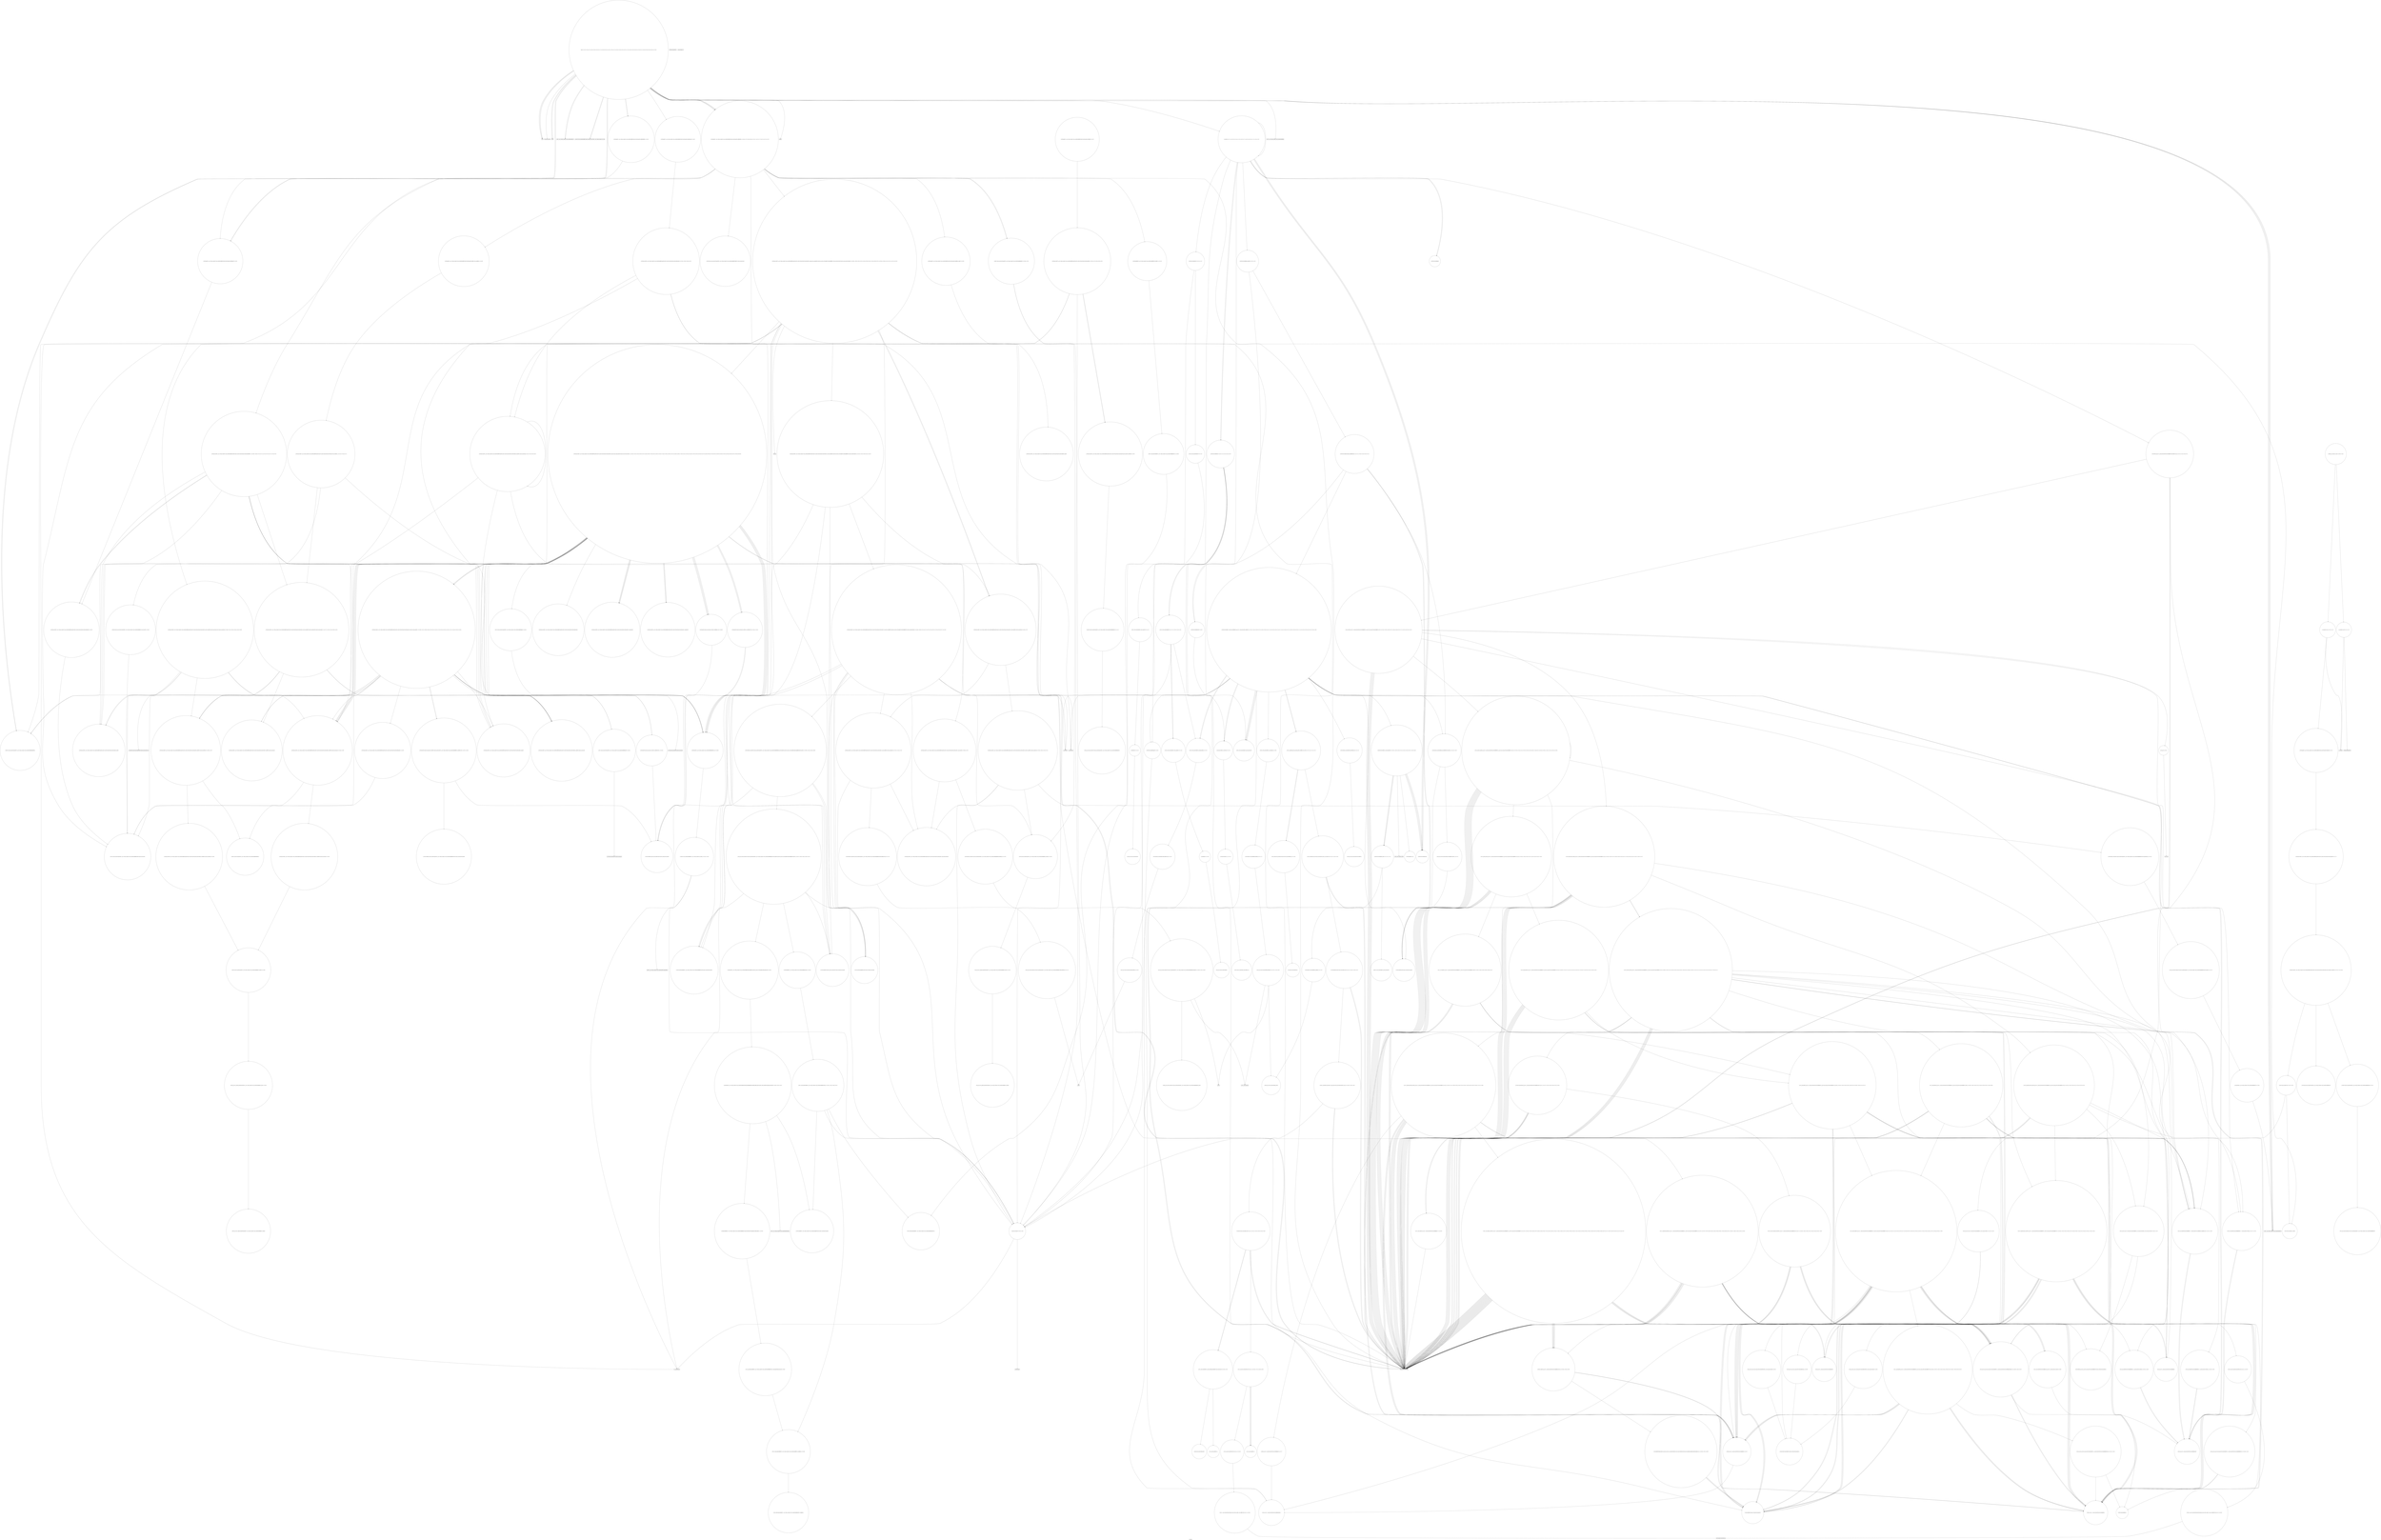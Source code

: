 digraph "Call Graph" {
	label="Call Graph";

	Node0x55920e5ba4a0 [shape=record,shape=circle,label="{__cxx_global_var_init|{<s0>1|<s1>2}}"];
	Node0x55920e5ba4a0:s0 -> Node0x55920e5ba520[color=black];
	Node0x55920e5ba4a0:s1 -> Node0x55920eb64b20[color=black];
	Node0x55920eb6c3e0 [shape=record,shape=circle,label="{_ZNSt3mapINSt7__cxx1112basic_stringIcSt11char_traitsIcESaIcEEEiSt4lessIS5_ESaISt4pairIKS5_iEEE11lower_boundERS9_|{<s0>494}}"];
	Node0x55920eb6c3e0:s0 -> Node0x55920eb6c6e0[color=black];
	Node0x55920eb66220 [shape=record,shape=circle,label="{_ZNSt16allocator_traitsISaIiEE8allocateERS0_m|{<s0>177}}"];
	Node0x55920eb66220:s0 -> Node0x55920eb662a0[color=black];
	Node0x55920eb650a0 [shape=record,shape=circle,label="{_ZNSt6vectorIiSaIiEE3endEv|{<s0>29}}"];
	Node0x55920eb650a0:s0 -> Node0x55920eb66c20[color=black];
	Node0x55920eb68ac0 [shape=record,shape=Mrecord,label="{llvm.trap}"];
	Node0x55920eb66920 [shape=record,shape=circle,label="{_ZNSt11__copy_moveILb1ELb1ESt26random_access_iterator_tagE8__copy_mIiEEPT_PKS3_S6_S4_|{<s0>203}}"];
	Node0x55920eb66920:s0 -> Node0x55920eb669a0[color=black];
	Node0x55920eb657a0 [shape=record,shape=Mrecord,label="{isupper}"];
	Node0x55920eb691c0 [shape=record,shape=circle,label="{_ZNSt10_Head_baseILm0ERKNSt7__cxx1112basic_stringIcSt11char_traitsIcESaIcEEELb0EE7_M_headERS8_}"];
	Node0x55920eb67020 [shape=record,shape=circle,label="{_ZSt27__unguarded_partition_pivotIN9__gnu_cxx17__normal_iteratorIPiSt6vectorIiSaIiEEEENS0_5__ops15_Iter_comp_iterISt7greaterIiEEEET_SC_SC_T0_|{<s0>256|<s1>257|<s2>258|<s3>259|<s4>260|<s5>261|<s6>262|<s7>263|<s8>264|<s9>265|<s10>266|<s11>267|<s12>268}}"];
	Node0x55920eb67020:s0 -> Node0x55920eb683c0[color=black];
	Node0x55920eb67020:s1 -> Node0x55920eb6ac60[color=black];
	Node0x55920eb67020:s2 -> Node0x55920eb665a0[color=black];
	Node0x55920eb67020:s3 -> Node0x55920eb6ac60[color=black];
	Node0x55920eb67020:s4 -> Node0x55920eb665a0[color=black];
	Node0x55920eb67020:s5 -> Node0x55920eb6b1e0[color=black];
	Node0x55920eb67020:s6 -> Node0x55920eb665a0[color=black];
	Node0x55920eb67020:s7 -> Node0x55920eb6b160[color=black];
	Node0x55920eb67020:s8 -> Node0x55920eb6ac60[color=black];
	Node0x55920eb67020:s9 -> Node0x55920eb665a0[color=black];
	Node0x55920eb67020:s10 -> Node0x55920eb665a0[color=black];
	Node0x55920eb67020:s11 -> Node0x55920eb665a0[color=black];
	Node0x55920eb67020:s12 -> Node0x55920eb6b260[color=black];
	Node0x55920eb65ea0 [shape=record,shape=circle,label="{_ZNSt8_Rb_treeINSt7__cxx1112basic_stringIcSt11char_traitsIcESaIcEEESt4pairIKS5_iESt10_Select1stIS8_ESt4lessIS5_ESaIS8_EE8_M_eraseEPSt13_Rb_tree_nodeIS8_E|{<s0>91|<s1>92|<s2>93|<s3>94}}"];
	Node0x55920eb65ea0:s0 -> Node0x55920eb66020[color=black];
	Node0x55920eb65ea0:s1 -> Node0x55920eb65ea0[color=black];
	Node0x55920eb65ea0:s2 -> Node0x55920eb660a0[color=black];
	Node0x55920eb65ea0:s3 -> Node0x55920eb66120[color=black];
	Node0x55920eb698c0 [shape=record,shape=circle,label="{_ZNSt4pairIPSt18_Rb_tree_node_baseS1_EC2IRS1_Lb1EEEOT_RKS1_|{<s0>625}}"];
	Node0x55920eb698c0:s0 -> Node0x55920eb69940[color=black];
	Node0x55920eb6af60 [shape=record,shape=circle,label="{_ZSt4moveIRSt7greaterIiEEONSt16remove_referenceIT_E4typeEOS4_}"];
	Node0x55920eb675c0 [shape=record,shape=circle,label="{_ZN9__gnu_cxx16__aligned_membufISt4pairIKNSt7__cxx1112basic_stringIcSt11char_traitsIcESaIcEEEiEE7_M_addrEv}"];
	Node0x55920eb6b660 [shape=record,shape=circle,label="{_ZSt25__unguarded_linear_insertIN9__gnu_cxx17__normal_iteratorIPiSt6vectorIiSaIiEEEENS0_5__ops14_Val_comp_iterISt7greaterIiEEEEvT_T0_|{<s0>433|<s1>434|<s2>435|<s3>436|<s4>437|<s5>438|<s6>439|<s7>440|<s8>441|<s9>442|<s10>443|<s11>444|<s12>445}}"];
	Node0x55920eb6b660:s0 -> Node0x55920eb6ace0[color=black];
	Node0x55920eb6b660:s1 -> Node0x55920eb680c0[color=black];
	Node0x55920eb6b660:s2 -> Node0x55920eb665a0[color=black];
	Node0x55920eb6b660:s3 -> Node0x55920eb6b0e0[color=black];
	Node0x55920eb6b660:s4 -> Node0x55920eb665a0[color=black];
	Node0x55920eb6b660:s5 -> Node0x55920eb6b9e0[color=black];
	Node0x55920eb6b660:s6 -> Node0x55920eb6ace0[color=black];
	Node0x55920eb6b660:s7 -> Node0x55920eb680c0[color=black];
	Node0x55920eb6b660:s8 -> Node0x55920eb6ace0[color=black];
	Node0x55920eb6b660:s9 -> Node0x55920eb665a0[color=black];
	Node0x55920eb6b660:s10 -> Node0x55920eb6b0e0[color=black];
	Node0x55920eb6b660:s11 -> Node0x55920eb680c0[color=black];
	Node0x55920eb6b660:s12 -> Node0x55920eb6ace0[color=black];
	Node0x55920eb67cc0 [shape=record,shape=circle,label="{_ZNSt12_Destroy_auxILb1EE9__destroyIPiEEvT_S3_}"];
	Node0x55920eb6bd60 [shape=record,shape=circle,label="{_ZNSt8_Rb_treeINSt7__cxx1112basic_stringIcSt11char_traitsIcESaIcEEESt4pairIKS5_iESt10_Select1stIS8_ESt4lessIS5_ESaIS8_EE3endEv|{<s0>482}}"];
	Node0x55920eb6bd60:s0 -> Node0x55920eb6bf60[color=black];
	Node0x55920eb683c0 [shape=record,shape=circle,label="{_ZN9__gnu_cxxmiIPiSt6vectorIiSaIiEEEENS_17__normal_iteratorIT_T0_E15difference_typeERKS8_SB_|{<s0>167|<s1>168}}"];
	Node0x55920eb683c0:s0 -> Node0x55920eb68540[color=black];
	Node0x55920eb683c0:s1 -> Node0x55920eb68540[color=black];
	Node0x55920e5ba520 [shape=record,shape=Mrecord,label="{_ZNSt8ios_base4InitC1Ev}"];
	Node0x55920eb6c460 [shape=record,shape=circle,label="{_ZNKSt3mapINSt7__cxx1112basic_stringIcSt11char_traitsIcESaIcEEEiSt4lessIS5_ESaISt4pairIKS5_iEEE8key_compEv|{<s0>495}}"];
	Node0x55920eb6c460:s0 -> Node0x55920eb6c760[color=black];
	Node0x55920eb662a0 [shape=record,shape=circle,label="{_ZN9__gnu_cxx13new_allocatorIiE8allocateEmPKv|{<s0>178|<s1>179|<s2>180}}"];
	Node0x55920eb662a0:s0 -> Node0x55920eb661a0[color=black];
	Node0x55920eb662a0:s1 -> Node0x55920eb66320[color=black];
	Node0x55920eb662a0:s2 -> Node0x55920eb663a0[color=black];
	Node0x55920eb65120 [shape=record,shape=circle,label="{_ZNSt6vectorIiSaIiEEixEm}"];
	Node0x55920eb68b40 [shape=record,shape=circle,label="{_ZNSt8_Rb_treeINSt7__cxx1112basic_stringIcSt11char_traitsIcESaIcEEESt4pairIKS5_iESt10_Select1stIS8_ESt4lessIS5_ESaIS8_EE11_M_get_nodeEv|{<s0>566|<s1>567}}"];
	Node0x55920eb68b40:s0 -> Node0x55920eb67340[color=black];
	Node0x55920eb68b40:s1 -> Node0x55920eb68c40[color=black];
	Node0x55920eb669a0 [shape=record,shape=Mrecord,label="{llvm.memmove.p0i8.p0i8.i64}"];
	Node0x55920eb65820 [shape=record,shape=Mrecord,label="{_ZNSt7__cxx1112basic_stringIcSt11char_traitsIcESaIcEEixEm}"];
	Node0x55920eb69240 [shape=record,shape=circle,label="{_ZNSt4pairIKNSt7__cxx1112basic_stringIcSt11char_traitsIcESaIcEEEiEC2IJRS6_EJLm0EEJEJEEERSt5tupleIJDpT_EERSA_IJDpT1_EESt12_Index_tupleIJXspT0_EEESJ_IJXspT2_EEE|{<s0>599|<s1>600|<s2>601}}"];
	Node0x55920eb69240:s0 -> Node0x55920eb692c0[color=black];
	Node0x55920eb69240:s1 -> Node0x55920eb69040[color=black];
	Node0x55920eb69240:s2 -> Node0x55920eb69340[color=black];
	Node0x55920eb670a0 [shape=record,shape=circle,label="{_ZSt13__heap_selectIN9__gnu_cxx17__normal_iteratorIPiSt6vectorIiSaIiEEEENS0_5__ops15_Iter_comp_iterISt7greaterIiEEEEvT_SC_SC_T0_|{<s0>269|<s1>270|<s2>271|<s3>272|<s4>273|<s5>274|<s6>275|<s7>276|<s8>277|<s9>278|<s10>279|<s11>280|<s12>281}}"];
	Node0x55920eb670a0:s0 -> Node0x55920eb665a0[color=black];
	Node0x55920eb670a0:s1 -> Node0x55920eb665a0[color=black];
	Node0x55920eb670a0:s2 -> Node0x55920eb6a9e0[color=black];
	Node0x55920eb670a0:s3 -> Node0x55920eb665a0[color=black];
	Node0x55920eb670a0:s4 -> Node0x55920eb6aa60[color=black];
	Node0x55920eb670a0:s5 -> Node0x55920eb665a0[color=black];
	Node0x55920eb670a0:s6 -> Node0x55920eb665a0[color=black];
	Node0x55920eb670a0:s7 -> Node0x55920eb6aae0[color=black];
	Node0x55920eb670a0:s8 -> Node0x55920eb665a0[color=black];
	Node0x55920eb670a0:s9 -> Node0x55920eb665a0[color=black];
	Node0x55920eb670a0:s10 -> Node0x55920eb665a0[color=black];
	Node0x55920eb670a0:s11 -> Node0x55920eb6ab60[color=black];
	Node0x55920eb670a0:s12 -> Node0x55920eb6abe0[color=black];
	Node0x55920eb65f20 [shape=record,shape=circle,label="{_ZNSt8_Rb_treeINSt7__cxx1112basic_stringIcSt11char_traitsIcESaIcEEESt4pairIKS5_iESt10_Select1stIS8_ESt4lessIS5_ESaIS8_EE8_M_beginEv}"];
	Node0x55920eb69940 [shape=record,shape=circle,label="{_ZSt7forwardIRPSt18_Rb_tree_node_baseEOT_RNSt16remove_referenceIS3_E4typeE}"];
	Node0x55920eb6afe0 [shape=record,shape=circle,label="{_ZN9__gnu_cxx5__ops14_Iter_comp_valISt7greaterIiEEclINS_17__normal_iteratorIPiSt6vectorIiSaIiEEEEiEEbT_RT0_|{<s0>342|<s1>343}}"];
	Node0x55920eb6afe0:s0 -> Node0x55920eb6ace0[color=black];
	Node0x55920eb6afe0:s1 -> Node0x55920eb6b060[color=black];
	Node0x55920eb67640 [shape=record,shape=circle,label="{_ZNSt16allocator_traitsISaISt13_Rb_tree_nodeISt4pairIKNSt7__cxx1112basic_stringIcSt11char_traitsIcESaIcEEEiEEEE10deallocateERSB_PSA_m|{<s0>110}}"];
	Node0x55920eb67640:s0 -> Node0x55920eb676c0[color=black];
	Node0x55920eb6b6e0 [shape=record,shape=circle,label="{_ZN9__gnu_cxx5__ops15__val_comp_iterISt7greaterIiEEENS0_14_Val_comp_iterIT_EENS0_15_Iter_comp_iterIS5_EE|{<s0>446|<s1>447}}"];
	Node0x55920eb6b6e0:s0 -> Node0x55920eb6ade0[color=black];
	Node0x55920eb6b6e0:s1 -> Node0x55920eb6ba60[color=black];
	Node0x55920eb67d40 [shape=record,shape=circle,label="{_ZNSt12_Vector_baseIiSaIiEE13_M_deallocateEPim|{<s0>122}}"];
	Node0x55920eb67d40:s0 -> Node0x55920eb67e40[color=black];
	Node0x55920eb6bde0 [shape=record,shape=circle,label="{_ZNKSt4lessINSt7__cxx1112basic_stringIcSt11char_traitsIcESaIcEEEEclERKS5_S8_|{<s0>483}}"];
	Node0x55920eb6bde0:s0 -> Node0x55920eb6c260[color=black];
	Node0x55920eb68440 [shape=record,shape=circle,label="{_ZNSt12_Vector_baseIiSaIiEE11_M_allocateEm|{<s0>169}}"];
	Node0x55920eb68440:s0 -> Node0x55920eb66220[color=black];
	Node0x55920eb64aa0 [shape=record,shape=Mrecord,label="{_ZNSt8ios_base4InitD1Ev}"];
	Node0x55920eb6c4e0 [shape=record,shape=circle,label="{_ZNKSt17_Rb_tree_iteratorISt4pairIKNSt7__cxx1112basic_stringIcSt11char_traitsIcESaIcEEEiEEdeEv|{<s0>496|<s1>497}}"];
	Node0x55920eb6c4e0:s0 -> Node0x55920eb673c0[color=black];
	Node0x55920eb6c4e0:s1 -> Node0x55920eb65ca0[color=black];
	Node0x55920eb66320 [shape=record,shape=Mrecord,label="{_ZSt17__throw_bad_allocv}"];
	Node0x55920eb651a0 [shape=record,shape=circle,label="{_ZNSt6vectorIiSaIiEED2Ev|{<s0>30|<s1>31|<s2>32|<s3>33|<s4>34}}"];
	Node0x55920eb651a0:s0 -> Node0x55920eb67b40[color=black];
	Node0x55920eb651a0:s1 -> Node0x55920eb67ac0[color=black];
	Node0x55920eb651a0:s2 -> Node0x55920eb67bc0[color=black];
	Node0x55920eb651a0:s3 -> Node0x55920eb67bc0[color=black];
	Node0x55920eb651a0:s4 -> Node0x55920eb65ca0[color=black];
	Node0x55920eb68bc0 [shape=record,shape=circle,label="{_ZNSt8_Rb_treeINSt7__cxx1112basic_stringIcSt11char_traitsIcESaIcEEESt4pairIKS5_iESt10_Select1stIS8_ESt4lessIS5_ESaIS8_EE17_M_construct_nodeIJRKSt21piecewise_construct_tSt5tupleIJRS7_EESJ_IJEEEEEvPSt13_Rb_tree_nodeIS8_EDpOT_|{<s0>568|<s1>569|<s2>570|<s3>571|<s4>572|<s5>573|<s6>574|<s7>575|<s8>576|<s9>577|<s10>578}}"];
	Node0x55920eb68bc0:s0 -> Node0x55920eb67340[color=black];
	Node0x55920eb68bc0:s1 -> Node0x55920eb673c0[color=black];
	Node0x55920eb68bc0:s2 -> Node0x55920eb6c860[color=black];
	Node0x55920eb68bc0:s3 -> Node0x55920eb6c8e0[color=black];
	Node0x55920eb68bc0:s4 -> Node0x55920eb6c960[color=black];
	Node0x55920eb68bc0:s5 -> Node0x55920eb68dc0[color=black];
	Node0x55920eb68bc0:s6 -> Node0x55920eb65d20[color=black];
	Node0x55920eb68bc0:s7 -> Node0x55920eb67240[color=black];
	Node0x55920eb68bc0:s8 -> Node0x55920eb68640[color=black];
	Node0x55920eb68bc0:s9 -> Node0x55920eb686c0[color=black];
	Node0x55920eb68bc0:s10 -> Node0x55920eb65ca0[color=black];
	Node0x55920eb66a20 [shape=record,shape=circle,label="{_ZSt12__miter_baseIPiET_S1_}"];
	Node0x55920eb658a0 [shape=record,shape=Mrecord,label="{_ZNSt7__cxx1112basic_stringIcSt11char_traitsIcESaIcEED1Ev}"];
	Node0x55920eb692c0 [shape=record,shape=circle,label="{_ZSt3getILm0EJRKNSt7__cxx1112basic_stringIcSt11char_traitsIcESaIcEEEEERNSt13tuple_elementIXT_ESt5tupleIJDpT0_EEE4typeERSC_|{<s0>602}}"];
	Node0x55920eb692c0:s0 -> Node0x55920eb693c0[color=black];
	Node0x55920eb67120 [shape=record,shape=circle,label="{_ZSt11__sort_heapIN9__gnu_cxx17__normal_iteratorIPiSt6vectorIiSaIiEEEENS0_5__ops15_Iter_comp_iterISt7greaterIiEEEEvT_SC_RT0_|{<s0>282|<s1>283|<s2>284|<s3>285|<s4>286|<s5>287}}"];
	Node0x55920eb67120:s0 -> Node0x55920eb683c0[color=black];
	Node0x55920eb67120:s1 -> Node0x55920eb6b0e0[color=black];
	Node0x55920eb67120:s2 -> Node0x55920eb665a0[color=black];
	Node0x55920eb67120:s3 -> Node0x55920eb665a0[color=black];
	Node0x55920eb67120:s4 -> Node0x55920eb665a0[color=black];
	Node0x55920eb67120:s5 -> Node0x55920eb6ab60[color=black];
	Node0x55920eb65fa0 [shape=record,shape=circle,label="{_ZNSt8_Rb_treeINSt7__cxx1112basic_stringIcSt11char_traitsIcESaIcEEESt4pairIKS5_iESt10_Select1stIS8_ESt4lessIS5_ESaIS8_EE13_Rb_tree_implISC_Lb1EED2Ev|{<s0>95}}"];
	Node0x55920eb65fa0:s0 -> Node0x55920eb677c0[color=black];
	Node0x55920eb699c0 [shape=record,shape=circle,label="{_ZNSt8_Rb_treeINSt7__cxx1112basic_stringIcSt11char_traitsIcESaIcEEESt4pairIKS5_iESt10_Select1stIS8_ESt4lessIS5_ESaIS8_EE5beginEv|{<s0>626}}"];
	Node0x55920eb699c0:s0 -> Node0x55920eb6bf60[color=black];
	Node0x55920eb6b060 [shape=record,shape=circle,label="{_ZNKSt7greaterIiEclERKiS2_}"];
	Node0x55920eb676c0 [shape=record,shape=circle,label="{_ZN9__gnu_cxx13new_allocatorISt13_Rb_tree_nodeISt4pairIKNSt7__cxx1112basic_stringIcSt11char_traitsIcESaIcEEEiEEE10deallocateEPSB_m|{<s0>111}}"];
	Node0x55920eb676c0:s0 -> Node0x55920eb67740[color=black];
	Node0x55920eb6b760 [shape=record,shape=circle,label="{_ZSt23__copy_move_backward_a2ILb1EN9__gnu_cxx17__normal_iteratorIPiSt6vectorIiSaIiEEEES6_ET1_T0_S8_S7_|{<s0>448|<s1>449|<s2>450|<s3>451|<s4>452|<s5>453|<s6>454|<s7>455}}"];
	Node0x55920eb6b760:s0 -> Node0x55920eb665a0[color=black];
	Node0x55920eb6b760:s1 -> Node0x55920eb6b8e0[color=black];
	Node0x55920eb6b760:s2 -> Node0x55920eb665a0[color=black];
	Node0x55920eb6b760:s3 -> Node0x55920eb6b8e0[color=black];
	Node0x55920eb6b760:s4 -> Node0x55920eb665a0[color=black];
	Node0x55920eb6b760:s5 -> Node0x55920eb6b8e0[color=black];
	Node0x55920eb6b760:s6 -> Node0x55920eb6b860[color=black];
	Node0x55920eb6b760:s7 -> Node0x55920eb66c20[color=black];
	Node0x55920eb67dc0 [shape=record,shape=circle,label="{_ZNSt12_Vector_baseIiSaIiEE12_Vector_implD2Ev|{<s0>123}}"];
	Node0x55920eb67dc0:s0 -> Node0x55920eb67f40[color=black];
	Node0x55920eb6be60 [shape=record,shape=circle,label="{_ZNSt8_Rb_treeINSt7__cxx1112basic_stringIcSt11char_traitsIcESaIcEEESt4pairIKS5_iESt10_Select1stIS8_ESt4lessIS5_ESaIS8_EE6_S_keyEPKSt18_Rb_tree_node_base|{<s0>484|<s1>485}}"];
	Node0x55920eb6be60:s0 -> Node0x55920eb6c360[color=black];
	Node0x55920eb6be60:s1 -> Node0x55920eb6bfe0[color=black];
	Node0x55920eb684c0 [shape=record,shape=circle,label="{_ZSt34__uninitialized_move_if_noexcept_aIPiS0_SaIiEET0_T_S3_S2_RT1_|{<s0>170|<s1>171|<s2>172}}"];
	Node0x55920eb684c0:s0 -> Node0x55920eb664a0[color=black];
	Node0x55920eb684c0:s1 -> Node0x55920eb664a0[color=black];
	Node0x55920eb684c0:s2 -> Node0x55920eb66420[color=black];
	Node0x55920eb64b20 [shape=record,shape=Mrecord,label="{__cxa_atexit}"];
	Node0x55920eb6c560 [shape=record,shape=circle,label="{_ZNSt8_Rb_treeINSt7__cxx1112basic_stringIcSt11char_traitsIcESaIcEEESt4pairIKS5_iESt10_Select1stIS8_ESt4lessIS5_ESaIS8_EE22_M_emplace_hint_uniqueIJRKSt21piecewise_construct_tSt5tupleIJRS7_EESJ_IJEEEEESt17_Rb_tree_iteratorIS8_ESt23_Rb_tree_const_iteratorIS8_EDpOT_|{<s0>498|<s1>499|<s2>500|<s3>501|<s4>502|<s5>503|<s6>504|<s7>505|<s8>506|<s9>507|<s10>508|<s11>509|<s12>510|<s13>511|<s14>512|<s15>513}}"];
	Node0x55920eb6c560:s0 -> Node0x55920eb6c860[color=black];
	Node0x55920eb6c560:s1 -> Node0x55920eb6c8e0[color=black];
	Node0x55920eb6c560:s2 -> Node0x55920eb6c960[color=black];
	Node0x55920eb6c560:s3 -> Node0x55920eb6c7e0[color=black];
	Node0x55920eb6c560:s4 -> Node0x55920eb665a0[color=black];
	Node0x55920eb6c560:s5 -> Node0x55920eb6bee0[color=black];
	Node0x55920eb6c560:s6 -> Node0x55920eb689c0[color=black];
	Node0x55920eb6c560:s7 -> Node0x55920eb68a40[color=black];
	Node0x55920eb6c560:s8 -> Node0x55920eb65d20[color=black];
	Node0x55920eb6c560:s9 -> Node0x55920eb66120[color=black];
	Node0x55920eb6c560:s10 -> Node0x55920eb68640[color=black];
	Node0x55920eb6c560:s11 -> Node0x55920eb66120[color=black];
	Node0x55920eb6c560:s12 -> Node0x55920eb6bf60[color=black];
	Node0x55920eb6c560:s13 -> Node0x55920eb686c0[color=black];
	Node0x55920eb6c560:s14 -> Node0x55920eb68ac0[color=black];
	Node0x55920eb6c560:s15 -> Node0x55920eb65ca0[color=black];
	Node0x55920eb663a0 [shape=record,shape=Mrecord,label="{_Znwm}"];
	Node0x55920eb65220 [shape=record,shape=circle,label="{main|{<s0>35|<s1>36|<s2>37|<s3>38|<s4>39|<s5>40|<s6>41|<s7>42|<s8>43|<s9>44|<s10>45|<s11>46|<s12>47|<s13>48|<s14>49|<s15>50|<s16>51|<s17>52|<s18>53|<s19>54|<s20>55|<s21>56|<s22>57|<s23>58|<s24>59|<s25>60|<s26>61|<s27>62}}"];
	Node0x55920eb65220:s0 -> Node0x55920eb652a0[color=black];
	Node0x55920eb65220:s1 -> Node0x55920eb65320[color=black];
	Node0x55920eb65220:s2 -> Node0x55920eb653a0[color=black];
	Node0x55920eb65220:s3 -> Node0x55920eb652a0[color=black];
	Node0x55920eb65220:s4 -> Node0x55920eb65420[color=black];
	Node0x55920eb65220:s5 -> Node0x55920eb654a0[color=black];
	Node0x55920eb65220:s6 -> Node0x55920eb65520[color=black];
	Node0x55920eb65220:s7 -> Node0x55920eb655a0[color=black];
	Node0x55920eb65220:s8 -> Node0x55920eb656a0[color=black];
	Node0x55920eb65220:s9 -> Node0x55920eb65620[color=black];
	Node0x55920eb65220:s10 -> Node0x55920eb65720[color=black];
	Node0x55920eb65220:s11 -> Node0x55920eb65720[color=black];
	Node0x55920eb65220:s12 -> Node0x55920eb652a0[color=black];
	Node0x55920eb65220:s13 -> Node0x55920eb654a0[color=black];
	Node0x55920eb65220:s14 -> Node0x55920eb65520[color=black];
	Node0x55920eb65220:s15 -> Node0x55920eb65820[color=black];
	Node0x55920eb65220:s16 -> Node0x55920eb657a0[color=black];
	Node0x55920eb65220:s17 -> Node0x55920eb655a0[color=black];
	Node0x55920eb65220:s18 -> Node0x55920eb656a0[color=black];
	Node0x55920eb65220:s19 -> Node0x55920eb65620[color=black];
	Node0x55920eb65220:s20 -> Node0x55920eb65720[color=black];
	Node0x55920eb65220:s21 -> Node0x55920eb658a0[color=black];
	Node0x55920eb65220:s22 -> Node0x55920eb65720[color=black];
	Node0x55920eb65220:s23 -> Node0x55920eb658a0[color=black];
	Node0x55920eb65220:s24 -> Node0x55920eb658a0[color=black];
	Node0x55920eb65220:s25 -> Node0x55920eb658a0[color=black];
	Node0x55920eb65220:s26 -> Node0x55920eb64d20[color=black];
	Node0x55920eb65220:s27 -> Node0x55920eb653a0[color=black];
	Node0x55920eb68c40 [shape=record,shape=circle,label="{_ZNSt16allocator_traitsISaISt13_Rb_tree_nodeISt4pairIKNSt7__cxx1112basic_stringIcSt11char_traitsIcESaIcEEEiEEEE8allocateERSB_m|{<s0>579}}"];
	Node0x55920eb68c40:s0 -> Node0x55920eb68cc0[color=black];
	Node0x55920eb66aa0 [shape=record,shape=circle,label="{_ZNKSt13move_iteratorIPiE4baseEv}"];
	Node0x55920eb65920 [shape=record,shape=circle,label="{_ZNSt8_Rb_treeINSt7__cxx1112basic_stringIcSt11char_traitsIcESaIcEEESt4pairIKS5_iESt10_Select1stIS8_ESt4lessIS5_ESaIS8_EEC2Ev|{<s0>77}}"];
	Node0x55920eb65920:s0 -> Node0x55920eb659a0[color=black];
	Node0x55920eb69340 [shape=record,shape=Mrecord,label="{_ZNSt7__cxx1112basic_stringIcSt11char_traitsIcESaIcEEC1ERKS4_}"];
	Node0x55920eb6a9e0 [shape=record,shape=circle,label="{_ZSt11__make_heapIN9__gnu_cxx17__normal_iteratorIPiSt6vectorIiSaIiEEEENS0_5__ops15_Iter_comp_iterISt7greaterIiEEEEvT_SC_RT0_|{<s0>288|<s1>289|<s2>290|<s3>291|<s4>292|<s5>293|<s6>294|<s7>295|<s8>296}}"];
	Node0x55920eb6a9e0:s0 -> Node0x55920eb683c0[color=black];
	Node0x55920eb6a9e0:s1 -> Node0x55920eb683c0[color=black];
	Node0x55920eb6a9e0:s2 -> Node0x55920eb6ac60[color=black];
	Node0x55920eb6a9e0:s3 -> Node0x55920eb6ace0[color=black];
	Node0x55920eb6a9e0:s4 -> Node0x55920eb680c0[color=black];
	Node0x55920eb6a9e0:s5 -> Node0x55920eb665a0[color=black];
	Node0x55920eb6a9e0:s6 -> Node0x55920eb680c0[color=black];
	Node0x55920eb6a9e0:s7 -> Node0x55920eb665a0[color=black];
	Node0x55920eb6a9e0:s8 -> Node0x55920eb6ad60[color=black];
	Node0x55920eb66020 [shape=record,shape=circle,label="{_ZNSt8_Rb_treeINSt7__cxx1112basic_stringIcSt11char_traitsIcESaIcEEESt4pairIKS5_iESt10_Select1stIS8_ESt4lessIS5_ESaIS8_EE8_S_rightEPSt18_Rb_tree_node_base}"];
	Node0x55920eb69a40 [shape=record,shape=circle,label="{_ZNSt4pairIPSt18_Rb_tree_node_baseS1_EC2IRPSt13_Rb_tree_nodeIS_IKNSt7__cxx1112basic_stringIcSt11char_traitsIcESaIcEEEiEERS1_Lb1EEEOT_OT0_|{<s0>627|<s1>628}}"];
	Node0x55920eb69a40:s0 -> Node0x55920eb69ac0[color=black];
	Node0x55920eb69a40:s1 -> Node0x55920eb69940[color=black];
	Node0x55920eb6b0e0 [shape=record,shape=circle,label="{_ZN9__gnu_cxx17__normal_iteratorIPiSt6vectorIiSaIiEEEmmEv}"];
	Node0x55920eb67740 [shape=record,shape=Mrecord,label="{_ZdlPv}"];
	Node0x55920eb6b7e0 [shape=record,shape=circle,label="{_ZSt12__miter_baseIN9__gnu_cxx17__normal_iteratorIPiSt6vectorIiSaIiEEEEET_S7_|{<s0>456}}"];
	Node0x55920eb6b7e0:s0 -> Node0x55920eb665a0[color=black];
	Node0x55920eb67e40 [shape=record,shape=circle,label="{_ZNSt16allocator_traitsISaIiEE10deallocateERS0_Pim|{<s0>124}}"];
	Node0x55920eb67e40:s0 -> Node0x55920eb67ec0[color=black];
	Node0x55920eb6bee0 [shape=record,shape=circle,label="{_ZNSt8_Rb_treeINSt7__cxx1112basic_stringIcSt11char_traitsIcESaIcEEESt4pairIKS5_iESt10_Select1stIS8_ESt4lessIS5_ESaIS8_EE6_S_keyEPKSt13_Rb_tree_nodeIS8_E|{<s0>486|<s1>487}}"];
	Node0x55920eb6bee0:s0 -> Node0x55920eb6c060[color=black];
	Node0x55920eb6bee0:s1 -> Node0x55920eb6bfe0[color=black];
	Node0x55920eb68540 [shape=record,shape=circle,label="{_ZNK9__gnu_cxx17__normal_iteratorIPiSt6vectorIiSaIiEEE4baseEv}"];
	Node0x55920eb64ba0 [shape=record,shape=circle,label="{__cxx_global_var_init.1|{<s0>3|<s1>4}}"];
	Node0x55920eb64ba0:s0 -> Node0x55920eb64c20[color=black];
	Node0x55920eb64ba0:s1 -> Node0x55920eb64b20[color=black];
	Node0x55920eb6c5e0 [shape=record,shape=circle,label="{_ZNSt23_Rb_tree_const_iteratorISt4pairIKNSt7__cxx1112basic_stringIcSt11char_traitsIcESaIcEEEiEEC2ERKSt17_Rb_tree_iteratorIS8_E}"];
	Node0x55920eb66420 [shape=record,shape=circle,label="{_ZSt22__uninitialized_copy_aISt13move_iteratorIPiES1_iET0_T_S4_S3_RSaIT1_E|{<s0>181|<s1>182|<s2>183}}"];
	Node0x55920eb66420:s0 -> Node0x55920eb665a0[color=black];
	Node0x55920eb66420:s1 -> Node0x55920eb665a0[color=black];
	Node0x55920eb66420:s2 -> Node0x55920eb66520[color=black];
	Node0x55920eb652a0 [shape=record,shape=Mrecord,label="{scanf}"];
	Node0x55920eb68cc0 [shape=record,shape=circle,label="{_ZN9__gnu_cxx13new_allocatorISt13_Rb_tree_nodeISt4pairIKNSt7__cxx1112basic_stringIcSt11char_traitsIcESaIcEEEiEEE8allocateEmPKv|{<s0>580|<s1>581|<s2>582}}"];
	Node0x55920eb68cc0:s0 -> Node0x55920eb68d40[color=black];
	Node0x55920eb68cc0:s1 -> Node0x55920eb66320[color=black];
	Node0x55920eb68cc0:s2 -> Node0x55920eb663a0[color=black];
	Node0x55920eb66b20 [shape=record,shape=circle,label="{_ZNSt13move_iteratorIPiEC2ES0_}"];
	Node0x55920eb659a0 [shape=record,shape=circle,label="{_ZNSt8_Rb_treeINSt7__cxx1112basic_stringIcSt11char_traitsIcESaIcEEESt4pairIKS5_iESt10_Select1stIS8_ESt4lessIS5_ESaIS8_EE13_Rb_tree_implISC_Lb1EEC2Ev|{<s0>78|<s1>79|<s2>80}}"];
	Node0x55920eb659a0:s0 -> Node0x55920eb65a20[color=black];
	Node0x55920eb659a0:s1 -> Node0x55920eb65aa0[color=black];
	Node0x55920eb659a0:s2 -> Node0x55920eb65b20[color=black];
	Node0x55920eb693c0 [shape=record,shape=circle,label="{_ZSt12__get_helperILm0ERKNSt7__cxx1112basic_stringIcSt11char_traitsIcESaIcEEEJEERT0_RSt11_Tuple_implIXT_EJS8_DpT1_EE|{<s0>603}}"];
	Node0x55920eb693c0:s0 -> Node0x55920eb690c0[color=black];
	Node0x55920eb6aa60 [shape=record,shape=circle,label="{_ZN9__gnu_cxxltIPiSt6vectorIiSaIiEEEEbRKNS_17__normal_iteratorIT_T0_EESA_|{<s0>297|<s1>298}}"];
	Node0x55920eb6aa60:s0 -> Node0x55920eb68540[color=black];
	Node0x55920eb6aa60:s1 -> Node0x55920eb68540[color=black];
	Node0x55920eb660a0 [shape=record,shape=circle,label="{_ZNSt8_Rb_treeINSt7__cxx1112basic_stringIcSt11char_traitsIcESaIcEEESt4pairIKS5_iESt10_Select1stIS8_ESt4lessIS5_ESaIS8_EE7_S_leftEPSt18_Rb_tree_node_base}"];
	Node0x55920eb69ac0 [shape=record,shape=circle,label="{_ZSt7forwardIRPSt13_Rb_tree_nodeISt4pairIKNSt7__cxx1112basic_stringIcSt11char_traitsIcESaIcEEEiEEEOT_RNSt16remove_referenceISD_E4typeE}"];
	Node0x55920eb6b160 [shape=record,shape=circle,label="{_ZSt22__move_median_to_firstIN9__gnu_cxx17__normal_iteratorIPiSt6vectorIiSaIiEEEENS0_5__ops15_Iter_comp_iterISt7greaterIiEEEEvT_SC_SC_SC_T0_|{<s0>344|<s1>345|<s2>346|<s3>347|<s4>348|<s5>349|<s6>350|<s7>351|<s8>352|<s9>353|<s10>354|<s11>355|<s12>356|<s13>357|<s14>358|<s15>359|<s16>360|<s17>361|<s18>362|<s19>363|<s20>364|<s21>365|<s22>366|<s23>367|<s24>368|<s25>369|<s26>370|<s27>371|<s28>372|<s29>373|<s30>374|<s31>375|<s32>376}}"];
	Node0x55920eb6b160:s0 -> Node0x55920eb665a0[color=black];
	Node0x55920eb6b160:s1 -> Node0x55920eb665a0[color=black];
	Node0x55920eb6b160:s2 -> Node0x55920eb6aae0[color=black];
	Node0x55920eb6b160:s3 -> Node0x55920eb665a0[color=black];
	Node0x55920eb6b160:s4 -> Node0x55920eb665a0[color=black];
	Node0x55920eb6b160:s5 -> Node0x55920eb6aae0[color=black];
	Node0x55920eb6b160:s6 -> Node0x55920eb665a0[color=black];
	Node0x55920eb6b160:s7 -> Node0x55920eb665a0[color=black];
	Node0x55920eb6b160:s8 -> Node0x55920eb6b2e0[color=black];
	Node0x55920eb6b160:s9 -> Node0x55920eb665a0[color=black];
	Node0x55920eb6b160:s10 -> Node0x55920eb665a0[color=black];
	Node0x55920eb6b160:s11 -> Node0x55920eb6aae0[color=black];
	Node0x55920eb6b160:s12 -> Node0x55920eb665a0[color=black];
	Node0x55920eb6b160:s13 -> Node0x55920eb665a0[color=black];
	Node0x55920eb6b160:s14 -> Node0x55920eb6b2e0[color=black];
	Node0x55920eb6b160:s15 -> Node0x55920eb665a0[color=black];
	Node0x55920eb6b160:s16 -> Node0x55920eb665a0[color=black];
	Node0x55920eb6b160:s17 -> Node0x55920eb6b2e0[color=black];
	Node0x55920eb6b160:s18 -> Node0x55920eb665a0[color=black];
	Node0x55920eb6b160:s19 -> Node0x55920eb665a0[color=black];
	Node0x55920eb6b160:s20 -> Node0x55920eb6aae0[color=black];
	Node0x55920eb6b160:s21 -> Node0x55920eb665a0[color=black];
	Node0x55920eb6b160:s22 -> Node0x55920eb665a0[color=black];
	Node0x55920eb6b160:s23 -> Node0x55920eb6b2e0[color=black];
	Node0x55920eb6b160:s24 -> Node0x55920eb665a0[color=black];
	Node0x55920eb6b160:s25 -> Node0x55920eb665a0[color=black];
	Node0x55920eb6b160:s26 -> Node0x55920eb6aae0[color=black];
	Node0x55920eb6b160:s27 -> Node0x55920eb665a0[color=black];
	Node0x55920eb6b160:s28 -> Node0x55920eb665a0[color=black];
	Node0x55920eb6b160:s29 -> Node0x55920eb6b2e0[color=black];
	Node0x55920eb6b160:s30 -> Node0x55920eb665a0[color=black];
	Node0x55920eb6b160:s31 -> Node0x55920eb665a0[color=black];
	Node0x55920eb6b160:s32 -> Node0x55920eb6b2e0[color=black];
	Node0x55920eb677c0 [shape=record,shape=circle,label="{_ZNSaISt13_Rb_tree_nodeISt4pairIKNSt7__cxx1112basic_stringIcSt11char_traitsIcESaIcEEEiEEED2Ev|{<s0>112}}"];
	Node0x55920eb677c0:s0 -> Node0x55920eb67840[color=black];
	Node0x55920eb6b860 [shape=record,shape=circle,label="{_ZSt22__copy_move_backward_aILb1EPiS0_ET1_T0_S2_S1_|{<s0>457}}"];
	Node0x55920eb6b860:s0 -> Node0x55920eb6b960[color=black];
	Node0x55920eb67ec0 [shape=record,shape=circle,label="{_ZN9__gnu_cxx13new_allocatorIiE10deallocateEPim|{<s0>125}}"];
	Node0x55920eb67ec0:s0 -> Node0x55920eb67740[color=black];
	Node0x55920eb6bf60 [shape=record,shape=circle,label="{_ZNSt17_Rb_tree_iteratorISt4pairIKNSt7__cxx1112basic_stringIcSt11char_traitsIcESaIcEEEiEEC2EPSt18_Rb_tree_node_base}"];
	Node0x55920eb685c0 [shape=record,shape=circle,label="{_ZNSt16allocator_traitsISaIiEE7destroyIiEEvRS0_PT_|{<s0>173}}"];
	Node0x55920eb685c0:s0 -> Node0x55920eb66ba0[color=black];
	Node0x55920eb64c20 [shape=record,shape=circle,label="{_ZNSt3mapINSt7__cxx1112basic_stringIcSt11char_traitsIcESaIcEEEiSt4lessIS5_ESaISt4pairIKS5_iEEEC2Ev|{<s0>5}}"];
	Node0x55920eb64c20:s0 -> Node0x55920eb65920[color=black];
	Node0x55920eb6c660 [shape=record,shape=circle,label="{_ZNSt5tupleIJRKNSt7__cxx1112basic_stringIcSt11char_traitsIcESaIcEEEEEC2IvLb1EEES7_|{<s0>514}}"];
	Node0x55920eb6c660:s0 -> Node0x55920eb69cc0[color=black];
	Node0x55920eb664a0 [shape=record,shape=circle,label="{_ZSt32__make_move_if_noexcept_iteratorIiSt13move_iteratorIPiEET0_PT_|{<s0>184}}"];
	Node0x55920eb664a0:s0 -> Node0x55920eb66b20[color=black];
	Node0x55920eb65320 [shape=record,shape=Mrecord,label="{llvm.memset.p0i8.i64}"];
	Node0x55920eb68d40 [shape=record,shape=circle,label="{_ZNK9__gnu_cxx13new_allocatorISt13_Rb_tree_nodeISt4pairIKNSt7__cxx1112basic_stringIcSt11char_traitsIcESaIcEEEiEEE8max_sizeEv}"];
	Node0x55920eb66ba0 [shape=record,shape=circle,label="{_ZN9__gnu_cxx13new_allocatorIiE7destroyIiEEvPT_}"];
	Node0x55920eb65a20 [shape=record,shape=circle,label="{_ZNSaISt13_Rb_tree_nodeISt4pairIKNSt7__cxx1112basic_stringIcSt11char_traitsIcESaIcEEEiEEEC2Ev|{<s0>81}}"];
	Node0x55920eb65a20:s0 -> Node0x55920eb65ba0[color=black];
	Node0x55920eb69440 [shape=record,shape=circle,label="{_ZNKSt23_Rb_tree_const_iteratorISt4pairIKNSt7__cxx1112basic_stringIcSt11char_traitsIcESaIcEEEiEE13_M_const_castEv|{<s0>604}}"];
	Node0x55920eb69440:s0 -> Node0x55920eb6bf60[color=black];
	Node0x55920eb6aae0 [shape=record,shape=circle,label="{_ZN9__gnu_cxx5__ops15_Iter_comp_iterISt7greaterIiEEclINS_17__normal_iteratorIPiSt6vectorIiSaIiEEEESB_EEbT_T0_|{<s0>299|<s1>300|<s2>301}}"];
	Node0x55920eb6aae0:s0 -> Node0x55920eb6ace0[color=black];
	Node0x55920eb6aae0:s1 -> Node0x55920eb6ace0[color=black];
	Node0x55920eb6aae0:s2 -> Node0x55920eb6b060[color=black];
	Node0x55920eb66120 [shape=record,shape=circle,label="{_ZNSt8_Rb_treeINSt7__cxx1112basic_stringIcSt11char_traitsIcESaIcEEESt4pairIKS5_iESt10_Select1stIS8_ESt4lessIS5_ESaIS8_EE12_M_drop_nodeEPSt13_Rb_tree_nodeIS8_E|{<s0>96|<s1>97}}"];
	Node0x55920eb66120:s0 -> Node0x55920eb671c0[color=black];
	Node0x55920eb66120:s1 -> Node0x55920eb67240[color=black];
	Node0x55920eb69b40 [shape=record,shape=Mrecord,label="{_ZSt18_Rb_tree_decrementPSt18_Rb_tree_node_base}"];
	Node0x55920eb6b1e0 [shape=record,shape=circle,label="{_ZNK9__gnu_cxx17__normal_iteratorIPiSt6vectorIiSaIiEEEmiEl|{<s0>377}}"];
	Node0x55920eb6b1e0:s0 -> Node0x55920eb66c20[color=black];
	Node0x55920eb67840 [shape=record,shape=circle,label="{_ZN9__gnu_cxx13new_allocatorISt13_Rb_tree_nodeISt4pairIKNSt7__cxx1112basic_stringIcSt11char_traitsIcESaIcEEEiEEED2Ev}"];
	Node0x55920eb6b8e0 [shape=record,shape=circle,label="{_ZSt12__niter_baseIPiSt6vectorIiSaIiEEET_N9__gnu_cxx17__normal_iteratorIS4_T0_EE|{<s0>458}}"];
	Node0x55920eb6b8e0:s0 -> Node0x55920eb68540[color=black];
	Node0x55920eb67f40 [shape=record,shape=circle,label="{_ZNSaIiED2Ev|{<s0>126}}"];
	Node0x55920eb67f40:s0 -> Node0x55920eb67fc0[color=black];
	Node0x55920eb6bfe0 [shape=record,shape=circle,label="{_ZNKSt10_Select1stISt4pairIKNSt7__cxx1112basic_stringIcSt11char_traitsIcESaIcEEEiEEclERKS8_}"];
	Node0x55920eb68640 [shape=record,shape=Mrecord,label="{__cxa_rethrow}"];
	Node0x55920eb64ca0 [shape=record,shape=circle,label="{_ZNSt3mapINSt7__cxx1112basic_stringIcSt11char_traitsIcESaIcEEEiSt4lessIS5_ESaISt4pairIKS5_iEEED2Ev|{<s0>6}}"];
	Node0x55920eb64ca0:s0 -> Node0x55920eb65e20[color=black];
	Node0x55920eb6c6e0 [shape=record,shape=circle,label="{_ZNSt8_Rb_treeINSt7__cxx1112basic_stringIcSt11char_traitsIcESaIcEEESt4pairIKS5_iESt10_Select1stIS8_ESt4lessIS5_ESaIS8_EE11lower_boundERS7_|{<s0>515|<s1>516|<s2>517}}"];
	Node0x55920eb6c6e0:s0 -> Node0x55920eb65f20[color=black];
	Node0x55920eb6c6e0:s1 -> Node0x55920eb6bce0[color=black];
	Node0x55920eb6c6e0:s2 -> Node0x55920eb6bc60[color=black];
	Node0x55920eb66520 [shape=record,shape=circle,label="{_ZSt18uninitialized_copyISt13move_iteratorIPiES1_ET0_T_S4_S3_|{<s0>185|<s1>186|<s2>187}}"];
	Node0x55920eb66520:s0 -> Node0x55920eb665a0[color=black];
	Node0x55920eb66520:s1 -> Node0x55920eb665a0[color=black];
	Node0x55920eb66520:s2 -> Node0x55920eb66620[color=black];
	Node0x55920eb653a0 [shape=record,shape=Mrecord,label="{printf}"];
	Node0x55920eb68dc0 [shape=record,shape=circle,label="{_ZNSt16allocator_traitsISaISt13_Rb_tree_nodeISt4pairIKNSt7__cxx1112basic_stringIcSt11char_traitsIcESaIcEEEiEEEE9constructIS9_JRKSt21piecewise_construct_tSt5tupleIJRS8_EESH_IJEEEEEvRSB_PT_DpOT0_|{<s0>583|<s1>584|<s2>585|<s3>586}}"];
	Node0x55920eb68dc0:s0 -> Node0x55920eb6c860[color=black];
	Node0x55920eb68dc0:s1 -> Node0x55920eb6c8e0[color=black];
	Node0x55920eb68dc0:s2 -> Node0x55920eb6c960[color=black];
	Node0x55920eb68dc0:s3 -> Node0x55920eb68e40[color=black];
	Node0x55920eb66c20 [shape=record,shape=circle,label="{_ZN9__gnu_cxx17__normal_iteratorIPiSt6vectorIiSaIiEEEC2ERKS1_}"];
	Node0x55920eb65aa0 [shape=record,shape=circle,label="{_ZNSt20_Rb_tree_key_compareISt4lessINSt7__cxx1112basic_stringIcSt11char_traitsIcESaIcEEEEEC2Ev}"];
	Node0x55920eb694c0 [shape=record,shape=circle,label="{_ZNKSt8_Rb_treeINSt7__cxx1112basic_stringIcSt11char_traitsIcESaIcEEESt4pairIKS5_iESt10_Select1stIS8_ESt4lessIS5_ESaIS8_EE4sizeEv}"];
	Node0x55920eb6ab60 [shape=record,shape=circle,label="{_ZSt10__pop_heapIN9__gnu_cxx17__normal_iteratorIPiSt6vectorIiSaIiEEEENS0_5__ops15_Iter_comp_iterISt7greaterIiEEEEvT_SC_SC_RT0_|{<s0>302|<s1>303|<s2>304|<s3>305|<s4>306|<s5>307|<s6>308|<s7>309|<s8>310|<s9>311}}"];
	Node0x55920eb6ab60:s0 -> Node0x55920eb6ace0[color=black];
	Node0x55920eb6ab60:s1 -> Node0x55920eb680c0[color=black];
	Node0x55920eb6ab60:s2 -> Node0x55920eb6ace0[color=black];
	Node0x55920eb6ab60:s3 -> Node0x55920eb680c0[color=black];
	Node0x55920eb6ab60:s4 -> Node0x55920eb6ace0[color=black];
	Node0x55920eb6ab60:s5 -> Node0x55920eb665a0[color=black];
	Node0x55920eb6ab60:s6 -> Node0x55920eb683c0[color=black];
	Node0x55920eb6ab60:s7 -> Node0x55920eb680c0[color=black];
	Node0x55920eb6ab60:s8 -> Node0x55920eb665a0[color=black];
	Node0x55920eb6ab60:s9 -> Node0x55920eb6ad60[color=black];
	Node0x55920eb671c0 [shape=record,shape=circle,label="{_ZNSt8_Rb_treeINSt7__cxx1112basic_stringIcSt11char_traitsIcESaIcEEESt4pairIKS5_iESt10_Select1stIS8_ESt4lessIS5_ESaIS8_EE15_M_destroy_nodeEPSt13_Rb_tree_nodeIS8_E|{<s0>98|<s1>99|<s2>100|<s3>101}}"];
	Node0x55920eb671c0:s0 -> Node0x55920eb67340[color=black];
	Node0x55920eb671c0:s1 -> Node0x55920eb673c0[color=black];
	Node0x55920eb671c0:s2 -> Node0x55920eb672c0[color=black];
	Node0x55920eb671c0:s3 -> Node0x55920eb65ca0[color=black];
	Node0x55920eb69bc0 [shape=record,shape=Mrecord,label="{_ZSt18_Rb_tree_incrementPSt18_Rb_tree_node_base}"];
	Node0x55920eb6b260 [shape=record,shape=circle,label="{_ZSt21__unguarded_partitionIN9__gnu_cxx17__normal_iteratorIPiSt6vectorIiSaIiEEEENS0_5__ops15_Iter_comp_iterISt7greaterIiEEEET_SC_SC_SC_T0_|{<s0>378|<s1>379|<s2>380|<s3>381|<s4>382|<s5>383|<s6>384|<s7>385|<s8>386|<s9>387|<s10>388|<s11>389|<s12>390|<s13>391|<s14>392}}"];
	Node0x55920eb6b260:s0 -> Node0x55920eb665a0[color=black];
	Node0x55920eb6b260:s1 -> Node0x55920eb665a0[color=black];
	Node0x55920eb6b260:s2 -> Node0x55920eb6aae0[color=black];
	Node0x55920eb6b260:s3 -> Node0x55920eb6abe0[color=black];
	Node0x55920eb6b260:s4 -> Node0x55920eb6b0e0[color=black];
	Node0x55920eb6b260:s5 -> Node0x55920eb665a0[color=black];
	Node0x55920eb6b260:s6 -> Node0x55920eb665a0[color=black];
	Node0x55920eb6b260:s7 -> Node0x55920eb6aae0[color=black];
	Node0x55920eb6b260:s8 -> Node0x55920eb6b0e0[color=black];
	Node0x55920eb6b260:s9 -> Node0x55920eb6aa60[color=black];
	Node0x55920eb6b260:s10 -> Node0x55920eb665a0[color=black];
	Node0x55920eb6b260:s11 -> Node0x55920eb665a0[color=black];
	Node0x55920eb6b260:s12 -> Node0x55920eb665a0[color=black];
	Node0x55920eb6b260:s13 -> Node0x55920eb6b2e0[color=black];
	Node0x55920eb6b260:s14 -> Node0x55920eb6abe0[color=black];
	Node0x55920eb678c0 [shape=record,shape=circle,label="{_ZNSt12_Vector_baseIiSaIiEEC2Ev|{<s0>113}}"];
	Node0x55920eb678c0:s0 -> Node0x55920eb67940[color=black];
	Node0x55920eb6b960 [shape=record,shape=circle,label="{_ZNSt20__copy_move_backwardILb1ELb1ESt26random_access_iterator_tagE13__copy_move_bIiEEPT_PKS3_S6_S4_|{<s0>459}}"];
	Node0x55920eb6b960:s0 -> Node0x55920eb669a0[color=black];
	Node0x55920eb67fc0 [shape=record,shape=circle,label="{_ZN9__gnu_cxx13new_allocatorIiED2Ev}"];
	Node0x55920eb6c060 [shape=record,shape=circle,label="{_ZNSt8_Rb_treeINSt7__cxx1112basic_stringIcSt11char_traitsIcESaIcEEESt4pairIKS5_iESt10_Select1stIS8_ESt4lessIS5_ESaIS8_EE8_S_valueEPKSt13_Rb_tree_nodeIS8_E|{<s0>488}}"];
	Node0x55920eb6c060:s0 -> Node0x55920eb6c0e0[color=black];
	Node0x55920eb686c0 [shape=record,shape=Mrecord,label="{__cxa_end_catch}"];
	Node0x55920eb64d20 [shape=record,shape=circle,label="{_Z6voodooi|{<s0>7|<s1>8|<s2>9|<s3>10|<s4>11|<s5>12|<s6>13|<s7>14|<s8>15|<s9>16|<s10>17|<s11>18|<s12>19}}"];
	Node0x55920eb64d20:s0 -> Node0x55920eb64da0[color=black];
	Node0x55920eb64d20:s1 -> Node0x55920eb64d20[color=black];
	Node0x55920eb64d20:s2 -> Node0x55920eb64e20[color=black];
	Node0x55920eb64d20:s3 -> Node0x55920eb651a0[color=black];
	Node0x55920eb64d20:s4 -> Node0x55920eb64f20[color=black];
	Node0x55920eb64d20:s5 -> Node0x55920eb65020[color=black];
	Node0x55920eb64d20:s6 -> Node0x55920eb650a0[color=black];
	Node0x55920eb64d20:s7 -> Node0x55920eb64fa0[color=black];
	Node0x55920eb64d20:s8 -> Node0x55920eb65120[color=black];
	Node0x55920eb64d20:s9 -> Node0x55920eb64f20[color=black];
	Node0x55920eb64d20:s10 -> Node0x55920eb65120[color=black];
	Node0x55920eb64d20:s11 -> Node0x55920eb64f20[color=black];
	Node0x55920eb64d20:s12 -> Node0x55920eb651a0[color=black];
	Node0x55920eb6c760 [shape=record,shape=circle,label="{_ZNKSt8_Rb_treeINSt7__cxx1112basic_stringIcSt11char_traitsIcESaIcEEESt4pairIKS5_iESt10_Select1stIS8_ESt4lessIS5_ESaIS8_EE8key_compEv}"];
	Node0x55920eb665a0 [shape=record,shape=Mrecord,label="{llvm.memcpy.p0i8.p0i8.i64}"];
	Node0x55920eb65420 [shape=record,shape=circle,label="{_ZNSt3mapINSt7__cxx1112basic_stringIcSt11char_traitsIcESaIcEEEiSt4lessIS5_ESaISt4pairIKS5_iEEE5clearEv|{<s0>63}}"];
	Node0x55920eb65420:s0 -> Node0x55920eb6bb60[color=black];
	Node0x55920eb68e40 [shape=record,shape=circle,label="{_ZN9__gnu_cxx13new_allocatorISt13_Rb_tree_nodeISt4pairIKNSt7__cxx1112basic_stringIcSt11char_traitsIcESaIcEEEiEEE9constructISA_JRKSt21piecewise_construct_tSt5tupleIJRS9_EESH_IJEEEEEvPT_DpOT0_|{<s0>587|<s1>588|<s2>589|<s3>590|<s4>591}}"];
	Node0x55920eb68e40:s0 -> Node0x55920eb6c860[color=black];
	Node0x55920eb68e40:s1 -> Node0x55920eb6c8e0[color=black];
	Node0x55920eb68e40:s2 -> Node0x55920eb68ec0[color=black];
	Node0x55920eb68e40:s3 -> Node0x55920eb6c960[color=black];
	Node0x55920eb68e40:s4 -> Node0x55920eb68f40[color=black];
	Node0x55920eb66ca0 [shape=record,shape=circle,label="{_ZSt6__sortIN9__gnu_cxx17__normal_iteratorIPiSt6vectorIiSaIiEEEENS0_5__ops15_Iter_comp_iterISt7greaterIiEEEEvT_SC_T0_|{<s0>204|<s1>205|<s2>206|<s3>207|<s4>208|<s5>209|<s6>210|<s7>211|<s8>212|<s9>213|<s10>214}}"];
	Node0x55920eb66ca0:s0 -> Node0x55920eb66da0[color=black];
	Node0x55920eb66ca0:s1 -> Node0x55920eb665a0[color=black];
	Node0x55920eb66ca0:s2 -> Node0x55920eb665a0[color=black];
	Node0x55920eb66ca0:s3 -> Node0x55920eb683c0[color=black];
	Node0x55920eb66ca0:s4 -> Node0x55920eb66ea0[color=black];
	Node0x55920eb66ca0:s5 -> Node0x55920eb665a0[color=black];
	Node0x55920eb66ca0:s6 -> Node0x55920eb66e20[color=black];
	Node0x55920eb66ca0:s7 -> Node0x55920eb665a0[color=black];
	Node0x55920eb66ca0:s8 -> Node0x55920eb665a0[color=black];
	Node0x55920eb66ca0:s9 -> Node0x55920eb665a0[color=black];
	Node0x55920eb66ca0:s10 -> Node0x55920eb66f20[color=black];
	Node0x55920eb65b20 [shape=record,shape=circle,label="{_ZNSt15_Rb_tree_headerC2Ev|{<s0>82|<s1>83}}"];
	Node0x55920eb65b20:s0 -> Node0x55920eb65c20[color=black];
	Node0x55920eb65b20:s1 -> Node0x55920eb65ca0[color=black];
	Node0x55920eb69540 [shape=record,shape=circle,label="{_ZNSt8_Rb_treeINSt7__cxx1112basic_stringIcSt11char_traitsIcESaIcEEESt4pairIKS5_iESt10_Select1stIS8_ESt4lessIS5_ESaIS8_EE12_M_rightmostEv}"];
	Node0x55920eb6abe0 [shape=record,shape=circle,label="{_ZN9__gnu_cxx17__normal_iteratorIPiSt6vectorIiSaIiEEEppEv}"];
	Node0x55920eb67240 [shape=record,shape=circle,label="{_ZNSt8_Rb_treeINSt7__cxx1112basic_stringIcSt11char_traitsIcESaIcEEESt4pairIKS5_iESt10_Select1stIS8_ESt4lessIS5_ESaIS8_EE11_M_put_nodeEPSt13_Rb_tree_nodeIS8_E|{<s0>102|<s1>103|<s2>104}}"];
	Node0x55920eb67240:s0 -> Node0x55920eb67340[color=black];
	Node0x55920eb67240:s1 -> Node0x55920eb67640[color=black];
	Node0x55920eb67240:s2 -> Node0x55920eb65ca0[color=black];
	Node0x55920eb69c40 [shape=record,shape=Mrecord,label="{_ZSt29_Rb_tree_insert_and_rebalancebPSt18_Rb_tree_node_baseS0_RS_}"];
	Node0x55920eb6b2e0 [shape=record,shape=circle,label="{_ZSt9iter_swapIN9__gnu_cxx17__normal_iteratorIPiSt6vectorIiSaIiEEEES6_EvT_T0_|{<s0>393|<s1>394|<s2>395}}"];
	Node0x55920eb6b2e0:s0 -> Node0x55920eb6ace0[color=black];
	Node0x55920eb6b2e0:s1 -> Node0x55920eb6ace0[color=black];
	Node0x55920eb6b2e0:s2 -> Node0x55920eb6b360[color=black];
	Node0x55920eb67940 [shape=record,shape=circle,label="{_ZNSt12_Vector_baseIiSaIiEE12_Vector_implC2Ev|{<s0>114}}"];
	Node0x55920eb67940:s0 -> Node0x55920eb679c0[color=black];
	Node0x55920eb6b9e0 [shape=record,shape=circle,label="{_ZN9__gnu_cxx5__ops14_Val_comp_iterISt7greaterIiEEclIiNS_17__normal_iteratorIPiSt6vectorIiSaIiEEEEEEbRT_T0_|{<s0>460|<s1>461}}"];
	Node0x55920eb6b9e0:s0 -> Node0x55920eb6ace0[color=black];
	Node0x55920eb6b9e0:s1 -> Node0x55920eb6b060[color=black];
	Node0x55920eb68040 [shape=record,shape=circle,label="{_ZNSt6vectorIiSaIiEE12emplace_backIJiEEEvDpOT_|{<s0>127|<s1>128|<s2>129|<s3>130|<s4>131}}"];
	Node0x55920eb68040:s0 -> Node0x55920eb681c0[color=black];
	Node0x55920eb68040:s1 -> Node0x55920eb68140[color=black];
	Node0x55920eb68040:s2 -> Node0x55920eb650a0[color=black];
	Node0x55920eb68040:s3 -> Node0x55920eb681c0[color=black];
	Node0x55920eb68040:s4 -> Node0x55920eb68240[color=black];
	Node0x55920eb6c0e0 [shape=record,shape=circle,label="{_ZNKSt13_Rb_tree_nodeISt4pairIKNSt7__cxx1112basic_stringIcSt11char_traitsIcESaIcEEEiEE9_M_valptrEv|{<s0>489}}"];
	Node0x55920eb6c0e0:s0 -> Node0x55920eb6c160[color=black];
	Node0x55920eb68740 [shape=record,shape=circle,label="{_ZNKSt6vectorIiSaIiEE8max_sizeEv|{<s0>174|<s1>175}}"];
	Node0x55920eb68740:s0 -> Node0x55920eb68940[color=black];
	Node0x55920eb68740:s1 -> Node0x55920eb688c0[color=black];
	Node0x55920eb64da0 [shape=record,shape=circle,label="{_ZNSt6vectorIiSaIiEEC2Ev|{<s0>20|<s1>21}}"];
	Node0x55920eb64da0:s0 -> Node0x55920eb678c0[color=black];
	Node0x55920eb64da0:s1 -> Node0x55920eb65ca0[color=black];
	Node0x55920eb6c7e0 [shape=record,shape=circle,label="{_ZNSt8_Rb_treeINSt7__cxx1112basic_stringIcSt11char_traitsIcESaIcEEESt4pairIKS5_iESt10_Select1stIS8_ESt4lessIS5_ESaIS8_EE14_M_create_nodeIJRKSt21piecewise_construct_tSt5tupleIJRS7_EESJ_IJEEEEEPSt13_Rb_tree_nodeIS8_EDpOT_|{<s0>518|<s1>519|<s2>520|<s3>521|<s4>522}}"];
	Node0x55920eb6c7e0:s0 -> Node0x55920eb68b40[color=black];
	Node0x55920eb6c7e0:s1 -> Node0x55920eb6c860[color=black];
	Node0x55920eb6c7e0:s2 -> Node0x55920eb6c8e0[color=black];
	Node0x55920eb6c7e0:s3 -> Node0x55920eb6c960[color=black];
	Node0x55920eb6c7e0:s4 -> Node0x55920eb68bc0[color=black];
	Node0x55920eb66620 [shape=record,shape=circle,label="{_ZNSt20__uninitialized_copyILb1EE13__uninit_copyISt13move_iteratorIPiES3_EET0_T_S6_S5_|{<s0>188|<s1>189|<s2>190}}"];
	Node0x55920eb66620:s0 -> Node0x55920eb665a0[color=black];
	Node0x55920eb66620:s1 -> Node0x55920eb665a0[color=black];
	Node0x55920eb66620:s2 -> Node0x55920eb666a0[color=black];
	Node0x55920eb654a0 [shape=record,shape=Mrecord,label="{_ZNSt7__cxx1112basic_stringIcSt11char_traitsIcESaIcEEC1Ev}"];
	Node0x55920eb68ec0 [shape=record,shape=circle,label="{_ZNSt5tupleIJRKNSt7__cxx1112basic_stringIcSt11char_traitsIcESaIcEEEEEC2EOS8_|{<s0>592}}"];
	Node0x55920eb68ec0:s0 -> Node0x55920eb68fc0[color=black];
	Node0x55920eb66d20 [shape=record,shape=circle,label="{_ZN9__gnu_cxx5__ops16__iter_comp_iterISt7greaterIiEEENS0_15_Iter_comp_iterIT_EES5_|{<s0>215|<s1>216}}"];
	Node0x55920eb66d20:s0 -> Node0x55920eb6af60[color=black];
	Node0x55920eb66d20:s1 -> Node0x55920eb6bae0[color=black];
	Node0x55920eb65ba0 [shape=record,shape=circle,label="{_ZN9__gnu_cxx13new_allocatorISt13_Rb_tree_nodeISt4pairIKNSt7__cxx1112basic_stringIcSt11char_traitsIcESaIcEEEiEEEC2Ev}"];
	Node0x55920eb695c0 [shape=record,shape=circle,label="{_ZNSt4pairIPSt18_Rb_tree_node_baseS1_EC2IRS1_Lb1EEERKS1_OT_|{<s0>605}}"];
	Node0x55920eb695c0:s0 -> Node0x55920eb69940[color=black];
	Node0x55920eb6ac60 [shape=record,shape=circle,label="{_ZNK9__gnu_cxx17__normal_iteratorIPiSt6vectorIiSaIiEEEplEl|{<s0>312}}"];
	Node0x55920eb6ac60:s0 -> Node0x55920eb66c20[color=black];
	Node0x55920eb672c0 [shape=record,shape=circle,label="{_ZNSt16allocator_traitsISaISt13_Rb_tree_nodeISt4pairIKNSt7__cxx1112basic_stringIcSt11char_traitsIcESaIcEEEiEEEE7destroyIS9_EEvRSB_PT_|{<s0>105}}"];
	Node0x55920eb672c0:s0 -> Node0x55920eb67440[color=black];
	Node0x55920eb69cc0 [shape=record,shape=circle,label="{_ZNSt11_Tuple_implILm0EJRKNSt7__cxx1112basic_stringIcSt11char_traitsIcESaIcEEEEEC2ES7_|{<s0>629}}"];
	Node0x55920eb69cc0:s0 -> Node0x55920eb69140[color=black];
	Node0x55920eb6b360 [shape=record,shape=circle,label="{_ZSt4swapIiENSt9enable_ifIXsr6__and_ISt6__not_ISt15__is_tuple_likeIT_EESt21is_move_constructibleIS3_ESt18is_move_assignableIS3_EEE5valueEvE4typeERS3_SC_|{<s0>396|<s1>397|<s2>398}}"];
	Node0x55920eb6b360:s0 -> Node0x55920eb680c0[color=black];
	Node0x55920eb6b360:s1 -> Node0x55920eb680c0[color=black];
	Node0x55920eb6b360:s2 -> Node0x55920eb680c0[color=black];
	Node0x55920eb679c0 [shape=record,shape=circle,label="{_ZNSaIiEC2Ev|{<s0>115}}"];
	Node0x55920eb679c0:s0 -> Node0x55920eb67a40[color=black];
	Node0x55920eb6ba60 [shape=record,shape=circle,label="{_ZN9__gnu_cxx5__ops14_Val_comp_iterISt7greaterIiEEC2EONS0_15_Iter_comp_iterIS3_EE|{<s0>462}}"];
	Node0x55920eb6ba60:s0 -> Node0x55920eb6af60[color=black];
	Node0x55920eb680c0 [shape=record,shape=circle,label="{_ZSt4moveIRiEONSt16remove_referenceIT_E4typeEOS2_}"];
	Node0x55920eb6c160 [shape=record,shape=circle,label="{_ZNK9__gnu_cxx16__aligned_membufISt4pairIKNSt7__cxx1112basic_stringIcSt11char_traitsIcESaIcEEEiEE6_M_ptrEv|{<s0>490}}"];
	Node0x55920eb6c160:s0 -> Node0x55920eb6c1e0[color=black];
	Node0x55920eb687c0 [shape=record,shape=Mrecord,label="{_ZSt20__throw_length_errorPKc}"];
	Node0x55920eb64e20 [shape=record,shape=circle,label="{_ZNSt6vectorIiSaIiEE9push_backEOi|{<s0>22|<s1>23}}"];
	Node0x55920eb64e20:s0 -> Node0x55920eb680c0[color=black];
	Node0x55920eb64e20:s1 -> Node0x55920eb68040[color=black];
	Node0x55920eb6c860 [shape=record,shape=circle,label="{_ZSt7forwardIRKSt21piecewise_construct_tEOT_RNSt16remove_referenceIS3_E4typeE}"];
	Node0x55920eb666a0 [shape=record,shape=circle,label="{_ZSt4copyISt13move_iteratorIPiES1_ET0_T_S4_S3_|{<s0>191|<s1>192|<s2>193|<s3>194|<s4>195}}"];
	Node0x55920eb666a0:s0 -> Node0x55920eb665a0[color=black];
	Node0x55920eb666a0:s1 -> Node0x55920eb667a0[color=black];
	Node0x55920eb666a0:s2 -> Node0x55920eb665a0[color=black];
	Node0x55920eb666a0:s3 -> Node0x55920eb667a0[color=black];
	Node0x55920eb666a0:s4 -> Node0x55920eb66720[color=black];
	Node0x55920eb65520 [shape=record,shape=Mrecord,label="{_ZStrsIcSt11char_traitsIcESaIcEERSt13basic_istreamIT_T0_ES7_RNSt7__cxx1112basic_stringIS4_S5_T1_EE}"];
	Node0x55920eb68f40 [shape=record,shape=circle,label="{_ZNSt4pairIKNSt7__cxx1112basic_stringIcSt11char_traitsIcESaIcEEEiEC2IJRS6_EJEEESt21piecewise_construct_tSt5tupleIJDpT_EESB_IJDpT0_EE|{<s0>593}}"];
	Node0x55920eb68f40:s0 -> Node0x55920eb69240[color=black];
	Node0x55920eb66da0 [shape=record,shape=circle,label="{_ZN9__gnu_cxxneIPiSt6vectorIiSaIiEEEEbRKNS_17__normal_iteratorIT_T0_EESA_|{<s0>217|<s1>218}}"];
	Node0x55920eb66da0:s0 -> Node0x55920eb68540[color=black];
	Node0x55920eb66da0:s1 -> Node0x55920eb68540[color=black];
	Node0x55920eb65c20 [shape=record,shape=circle,label="{_ZNSt15_Rb_tree_header8_M_resetEv}"];
	Node0x55920eb69640 [shape=record,shape=circle,label="{_ZNSt8_Rb_treeINSt7__cxx1112basic_stringIcSt11char_traitsIcESaIcEEESt4pairIKS5_iESt10_Select1stIS8_ESt4lessIS5_ESaIS8_EE24_M_get_insert_unique_posERS7_|{<s0>606|<s1>607|<s2>608|<s3>609|<s4>610|<s5>611|<s6>612|<s7>613|<s8>614|<s9>615|<s10>616|<s11>617|<s12>618|<s13>619|<s14>620}}"];
	Node0x55920eb69640:s0 -> Node0x55920eb65f20[color=black];
	Node0x55920eb69640:s1 -> Node0x55920eb6bce0[color=black];
	Node0x55920eb69640:s2 -> Node0x55920eb6bee0[color=black];
	Node0x55920eb69640:s3 -> Node0x55920eb6bde0[color=black];
	Node0x55920eb69640:s4 -> Node0x55920eb660a0[color=black];
	Node0x55920eb69640:s5 -> Node0x55920eb66020[color=black];
	Node0x55920eb69640:s6 -> Node0x55920eb6bf60[color=black];
	Node0x55920eb69640:s7 -> Node0x55920eb699c0[color=black];
	Node0x55920eb69640:s8 -> Node0x55920eb65620[color=black];
	Node0x55920eb69640:s9 -> Node0x55920eb69a40[color=black];
	Node0x55920eb69640:s10 -> Node0x55920eb697c0[color=black];
	Node0x55920eb69640:s11 -> Node0x55920eb6be60[color=black];
	Node0x55920eb69640:s12 -> Node0x55920eb6bde0[color=black];
	Node0x55920eb69640:s13 -> Node0x55920eb69a40[color=black];
	Node0x55920eb69640:s14 -> Node0x55920eb698c0[color=black];
	Node0x55920eb6ace0 [shape=record,shape=circle,label="{_ZNK9__gnu_cxx17__normal_iteratorIPiSt6vectorIiSaIiEEEdeEv}"];
	Node0x55920eb67340 [shape=record,shape=circle,label="{_ZNSt8_Rb_treeINSt7__cxx1112basic_stringIcSt11char_traitsIcESaIcEEESt4pairIKS5_iESt10_Select1stIS8_ESt4lessIS5_ESaIS8_EE21_M_get_Node_allocatorEv}"];
	Node0x55920eb69d40 [shape=record,shape=circle,label="{_GLOBAL__sub_I_edauri_0_0.cpp|{<s0>630|<s1>631}}"];
	Node0x55920eb69d40:s0 -> Node0x55920e5ba4a0[color=black];
	Node0x55920eb69d40:s1 -> Node0x55920eb64ba0[color=black];
	Node0x55920eb6b3e0 [shape=record,shape=Mrecord,label="{llvm.ctlz.i64}"];
	Node0x55920eb67a40 [shape=record,shape=circle,label="{_ZN9__gnu_cxx13new_allocatorIiEC2Ev}"];
	Node0x55920eb6bae0 [shape=record,shape=circle,label="{_ZN9__gnu_cxx5__ops15_Iter_comp_iterISt7greaterIiEEC2ES3_|{<s0>463}}"];
	Node0x55920eb6bae0:s0 -> Node0x55920eb6af60[color=black];
	Node0x55920eb68140 [shape=record,shape=circle,label="{_ZNSt16allocator_traitsISaIiEE9constructIiJiEEEvRS0_PT_DpOT0_|{<s0>132|<s1>133}}"];
	Node0x55920eb68140:s0 -> Node0x55920eb681c0[color=black];
	Node0x55920eb68140:s1 -> Node0x55920eb682c0[color=black];
	Node0x55920eb6c1e0 [shape=record,shape=circle,label="{_ZNK9__gnu_cxx16__aligned_membufISt4pairIKNSt7__cxx1112basic_stringIcSt11char_traitsIcESaIcEEEiEE7_M_addrEv}"];
	Node0x55920eb68840 [shape=record,shape=circle,label="{_ZSt3maxImERKT_S2_S2_}"];
	Node0x55920eb64ea0 [shape=record,shape=Mrecord,label="{__gxx_personality_v0}"];
	Node0x55920eb6c8e0 [shape=record,shape=circle,label="{_ZSt7forwardISt5tupleIJRKNSt7__cxx1112basic_stringIcSt11char_traitsIcESaIcEEEEEEOT_RNSt16remove_referenceISA_E4typeE}"];
	Node0x55920eb66720 [shape=record,shape=circle,label="{_ZSt14__copy_move_a2ILb1EPiS0_ET1_T0_S2_S1_|{<s0>196|<s1>197|<s2>198|<s3>199}}"];
	Node0x55920eb66720:s0 -> Node0x55920eb668a0[color=black];
	Node0x55920eb66720:s1 -> Node0x55920eb668a0[color=black];
	Node0x55920eb66720:s2 -> Node0x55920eb668a0[color=black];
	Node0x55920eb66720:s3 -> Node0x55920eb66820[color=black];
	Node0x55920eb655a0 [shape=record,shape=circle,label="{_ZNSt3mapINSt7__cxx1112basic_stringIcSt11char_traitsIcESaIcEEEiSt4lessIS5_ESaISt4pairIKS5_iEEE4findERS9_|{<s0>64}}"];
	Node0x55920eb655a0:s0 -> Node0x55920eb6bbe0[color=black];
	Node0x55920eb68fc0 [shape=record,shape=circle,label="{_ZNSt11_Tuple_implILm0EJRKNSt7__cxx1112basic_stringIcSt11char_traitsIcESaIcEEEEEC2EOS8_|{<s0>594|<s1>595|<s2>596|<s3>597}}"];
	Node0x55920eb68fc0:s0 -> Node0x55920eb690c0[color=black];
	Node0x55920eb68fc0:s1 -> Node0x55920eb69040[color=black];
	Node0x55920eb68fc0:s2 -> Node0x55920eb69140[color=black];
	Node0x55920eb68fc0:s3 -> Node0x55920eb65ca0[color=black];
	Node0x55920eb66e20 [shape=record,shape=circle,label="{_ZSt16__introsort_loopIN9__gnu_cxx17__normal_iteratorIPiSt6vectorIiSaIiEEEElNS0_5__ops15_Iter_comp_iterISt7greaterIiEEEEvT_SC_T0_T1_|{<s0>219|<s1>220|<s2>221|<s3>222|<s4>223|<s5>224|<s6>225|<s7>226|<s8>227|<s9>228|<s10>229|<s11>230|<s12>231|<s13>232|<s14>233}}"];
	Node0x55920eb66e20:s0 -> Node0x55920eb683c0[color=black];
	Node0x55920eb66e20:s1 -> Node0x55920eb665a0[color=black];
	Node0x55920eb66e20:s2 -> Node0x55920eb665a0[color=black];
	Node0x55920eb66e20:s3 -> Node0x55920eb665a0[color=black];
	Node0x55920eb66e20:s4 -> Node0x55920eb665a0[color=black];
	Node0x55920eb66e20:s5 -> Node0x55920eb66fa0[color=black];
	Node0x55920eb66e20:s6 -> Node0x55920eb665a0[color=black];
	Node0x55920eb66e20:s7 -> Node0x55920eb665a0[color=black];
	Node0x55920eb66e20:s8 -> Node0x55920eb665a0[color=black];
	Node0x55920eb66e20:s9 -> Node0x55920eb67020[color=black];
	Node0x55920eb66e20:s10 -> Node0x55920eb665a0[color=black];
	Node0x55920eb66e20:s11 -> Node0x55920eb665a0[color=black];
	Node0x55920eb66e20:s12 -> Node0x55920eb665a0[color=black];
	Node0x55920eb66e20:s13 -> Node0x55920eb66e20[color=black];
	Node0x55920eb66e20:s14 -> Node0x55920eb665a0[color=black];
	Node0x55920eb65ca0 [shape=record,shape=circle,label="{__clang_call_terminate|{<s0>84|<s1>85}}"];
	Node0x55920eb65ca0:s0 -> Node0x55920eb65d20[color=black];
	Node0x55920eb65ca0:s1 -> Node0x55920eb65da0[color=black];
	Node0x55920eb696c0 [shape=record,shape=circle,label="{_ZNSt8_Rb_treeINSt7__cxx1112basic_stringIcSt11char_traitsIcESaIcEEESt4pairIKS5_iESt10_Select1stIS8_ESt4lessIS5_ESaIS8_EE11_M_leftmostEv}"];
	Node0x55920eb6ad60 [shape=record,shape=circle,label="{_ZSt13__adjust_heapIN9__gnu_cxx17__normal_iteratorIPiSt6vectorIiSaIiEEEEliNS0_5__ops15_Iter_comp_iterISt7greaterIiEEEEvT_T0_SD_T1_T2_|{<s0>313|<s1>314|<s2>315|<s3>316|<s4>317|<s5>318|<s6>319|<s7>320|<s8>321|<s9>322|<s10>323|<s11>324|<s12>325|<s13>326|<s14>327|<s15>328|<s16>329|<s17>330}}"];
	Node0x55920eb6ad60:s0 -> Node0x55920eb6ac60[color=black];
	Node0x55920eb6ad60:s1 -> Node0x55920eb6ac60[color=black];
	Node0x55920eb6ad60:s2 -> Node0x55920eb6aae0[color=black];
	Node0x55920eb6ad60:s3 -> Node0x55920eb6ac60[color=black];
	Node0x55920eb6ad60:s4 -> Node0x55920eb6ace0[color=black];
	Node0x55920eb6ad60:s5 -> Node0x55920eb680c0[color=black];
	Node0x55920eb6ad60:s6 -> Node0x55920eb6ac60[color=black];
	Node0x55920eb6ad60:s7 -> Node0x55920eb6ace0[color=black];
	Node0x55920eb6ad60:s8 -> Node0x55920eb6ac60[color=black];
	Node0x55920eb6ad60:s9 -> Node0x55920eb6ace0[color=black];
	Node0x55920eb6ad60:s10 -> Node0x55920eb680c0[color=black];
	Node0x55920eb6ad60:s11 -> Node0x55920eb6ac60[color=black];
	Node0x55920eb6ad60:s12 -> Node0x55920eb6ace0[color=black];
	Node0x55920eb6ad60:s13 -> Node0x55920eb6ade0[color=black];
	Node0x55920eb6ad60:s14 -> Node0x55920eb6ae60[color=black];
	Node0x55920eb6ad60:s15 -> Node0x55920eb665a0[color=black];
	Node0x55920eb6ad60:s16 -> Node0x55920eb680c0[color=black];
	Node0x55920eb6ad60:s17 -> Node0x55920eb6aee0[color=black];
	Node0x55920eb673c0 [shape=record,shape=circle,label="{_ZNSt13_Rb_tree_nodeISt4pairIKNSt7__cxx1112basic_stringIcSt11char_traitsIcESaIcEEEiEE9_M_valptrEv|{<s0>106}}"];
	Node0x55920eb673c0:s0 -> Node0x55920eb67540[color=black];
	Node0x55920eb6b460 [shape=record,shape=circle,label="{_ZSt16__insertion_sortIN9__gnu_cxx17__normal_iteratorIPiSt6vectorIiSaIiEEEENS0_5__ops15_Iter_comp_iterISt7greaterIiEEEEvT_SC_T0_|{<s0>399|<s1>400|<s2>401|<s3>402|<s4>403|<s5>404|<s6>405|<s7>406|<s8>407|<s9>408|<s10>409|<s11>410|<s12>411|<s13>412|<s14>413|<s15>414|<s16>415|<s17>416|<s18>417}}"];
	Node0x55920eb6b460:s0 -> Node0x55920eb6b560[color=black];
	Node0x55920eb6b460:s1 -> Node0x55920eb6ac60[color=black];
	Node0x55920eb6b460:s2 -> Node0x55920eb66da0[color=black];
	Node0x55920eb6b460:s3 -> Node0x55920eb665a0[color=black];
	Node0x55920eb6b460:s4 -> Node0x55920eb665a0[color=black];
	Node0x55920eb6b460:s5 -> Node0x55920eb6aae0[color=black];
	Node0x55920eb6b460:s6 -> Node0x55920eb6ace0[color=black];
	Node0x55920eb6b460:s7 -> Node0x55920eb680c0[color=black];
	Node0x55920eb6b460:s8 -> Node0x55920eb665a0[color=black];
	Node0x55920eb6b460:s9 -> Node0x55920eb665a0[color=black];
	Node0x55920eb6b460:s10 -> Node0x55920eb6ac60[color=black];
	Node0x55920eb6b460:s11 -> Node0x55920eb6b5e0[color=black];
	Node0x55920eb6b460:s12 -> Node0x55920eb680c0[color=black];
	Node0x55920eb6b460:s13 -> Node0x55920eb6ace0[color=black];
	Node0x55920eb6b460:s14 -> Node0x55920eb665a0[color=black];
	Node0x55920eb6b460:s15 -> Node0x55920eb665a0[color=black];
	Node0x55920eb6b460:s16 -> Node0x55920eb6b6e0[color=black];
	Node0x55920eb6b460:s17 -> Node0x55920eb6b660[color=black];
	Node0x55920eb6b460:s18 -> Node0x55920eb6abe0[color=black];
	Node0x55920eb67ac0 [shape=record,shape=circle,label="{_ZSt8_DestroyIPiiEvT_S1_RSaIT0_E|{<s0>116}}"];
	Node0x55920eb67ac0:s0 -> Node0x55920eb67c40[color=black];
	Node0x55920eb6bb60 [shape=record,shape=circle,label="{_ZNSt8_Rb_treeINSt7__cxx1112basic_stringIcSt11char_traitsIcESaIcEEESt4pairIKS5_iESt10_Select1stIS8_ESt4lessIS5_ESaIS8_EE5clearEv|{<s0>464|<s1>465|<s2>466|<s3>467}}"];
	Node0x55920eb6bb60:s0 -> Node0x55920eb65f20[color=black];
	Node0x55920eb6bb60:s1 -> Node0x55920eb65ea0[color=black];
	Node0x55920eb6bb60:s2 -> Node0x55920eb65c20[color=black];
	Node0x55920eb6bb60:s3 -> Node0x55920eb65ca0[color=black];
	Node0x55920eb681c0 [shape=record,shape=circle,label="{_ZSt7forwardIiEOT_RNSt16remove_referenceIS0_E4typeE}"];
	Node0x55920eb6c260 [shape=record,shape=circle,label="{_ZStltIcSt11char_traitsIcESaIcEEbRKNSt7__cxx1112basic_stringIT_T0_T1_EESA_|{<s0>491|<s1>492}}"];
	Node0x55920eb6c260:s0 -> Node0x55920eb6c2e0[color=black];
	Node0x55920eb6c260:s1 -> Node0x55920eb65ca0[color=black];
	Node0x55920eb688c0 [shape=record,shape=circle,label="{_ZNSt16allocator_traitsISaIiEE8max_sizeERKS0_|{<s0>176}}"];
	Node0x55920eb688c0:s0 -> Node0x55920eb661a0[color=black];
	Node0x55920eb64f20 [shape=record,shape=circle,label="{_ZNKSt6vectorIiSaIiEE4sizeEv}"];
	Node0x55920eb6c960 [shape=record,shape=circle,label="{_ZSt7forwardISt5tupleIJEEEOT_RNSt16remove_referenceIS2_E4typeE}"];
	Node0x55920eb667a0 [shape=record,shape=circle,label="{_ZSt12__miter_baseIPiEDTcl12__miter_basecldtfp_4baseEEESt13move_iteratorIT_E|{<s0>200|<s1>201}}"];
	Node0x55920eb667a0:s0 -> Node0x55920eb66aa0[color=black];
	Node0x55920eb667a0:s1 -> Node0x55920eb66a20[color=black];
	Node0x55920eb65620 [shape=record,shape=circle,label="{_ZNKSt17_Rb_tree_iteratorISt4pairIKNSt7__cxx1112basic_stringIcSt11char_traitsIcESaIcEEEiEEeqERKS9_}"];
	Node0x55920eb69040 [shape=record,shape=circle,label="{_ZSt7forwardIRKNSt7__cxx1112basic_stringIcSt11char_traitsIcESaIcEEEEOT_RNSt16remove_referenceIS8_E4typeE}"];
	Node0x55920eb66ea0 [shape=record,shape=circle,label="{_ZSt4__lgl|{<s0>234}}"];
	Node0x55920eb66ea0:s0 -> Node0x55920eb6b3e0[color=black];
	Node0x55920eb65d20 [shape=record,shape=Mrecord,label="{__cxa_begin_catch}"];
	Node0x55920eb69740 [shape=record,shape=circle,label="{_ZNSt4pairIPSt18_Rb_tree_node_baseS1_EC2IRS1_S4_Lb1EEEOT_OT0_|{<s0>621|<s1>622}}"];
	Node0x55920eb69740:s0 -> Node0x55920eb69940[color=black];
	Node0x55920eb69740:s1 -> Node0x55920eb69940[color=black];
	Node0x55920eb6ade0 [shape=record,shape=circle,label="{_ZSt4moveIRN9__gnu_cxx5__ops15_Iter_comp_iterISt7greaterIiEEEEONSt16remove_referenceIT_E4typeEOS8_}"];
	Node0x55920eb67440 [shape=record,shape=circle,label="{_ZN9__gnu_cxx13new_allocatorISt13_Rb_tree_nodeISt4pairIKNSt7__cxx1112basic_stringIcSt11char_traitsIcESaIcEEEiEEE7destroyISA_EEvPT_|{<s0>107}}"];
	Node0x55920eb67440:s0 -> Node0x55920eb674c0[color=black];
	Node0x55920eb6b4e0 [shape=record,shape=circle,label="{_ZSt26__unguarded_insertion_sortIN9__gnu_cxx17__normal_iteratorIPiSt6vectorIiSaIiEEEENS0_5__ops15_Iter_comp_iterISt7greaterIiEEEEvT_SC_T0_|{<s0>418|<s1>419|<s2>420|<s3>421|<s4>422|<s5>423|<s6>424}}"];
	Node0x55920eb6b4e0:s0 -> Node0x55920eb665a0[color=black];
	Node0x55920eb6b4e0:s1 -> Node0x55920eb66da0[color=black];
	Node0x55920eb6b4e0:s2 -> Node0x55920eb665a0[color=black];
	Node0x55920eb6b4e0:s3 -> Node0x55920eb665a0[color=black];
	Node0x55920eb6b4e0:s4 -> Node0x55920eb6b6e0[color=black];
	Node0x55920eb6b4e0:s5 -> Node0x55920eb6b660[color=black];
	Node0x55920eb6b4e0:s6 -> Node0x55920eb6abe0[color=black];
	Node0x55920eb67b40 [shape=record,shape=circle,label="{_ZNSt12_Vector_baseIiSaIiEE19_M_get_Tp_allocatorEv}"];
	Node0x55920eb6bbe0 [shape=record,shape=circle,label="{_ZNSt8_Rb_treeINSt7__cxx1112basic_stringIcSt11char_traitsIcESaIcEEESt4pairIKS5_iESt10_Select1stIS8_ESt4lessIS5_ESaIS8_EE4findERS7_|{<s0>468|<s1>469|<s2>470|<s3>471|<s4>472|<s5>473|<s6>474|<s7>475|<s8>476}}"];
	Node0x55920eb6bbe0:s0 -> Node0x55920eb65f20[color=black];
	Node0x55920eb6bbe0:s1 -> Node0x55920eb6bce0[color=black];
	Node0x55920eb6bbe0:s2 -> Node0x55920eb6bc60[color=black];
	Node0x55920eb6bbe0:s3 -> Node0x55920eb6bd60[color=black];
	Node0x55920eb6bbe0:s4 -> Node0x55920eb65620[color=black];
	Node0x55920eb6bbe0:s5 -> Node0x55920eb6be60[color=black];
	Node0x55920eb6bbe0:s6 -> Node0x55920eb6bde0[color=black];
	Node0x55920eb6bbe0:s7 -> Node0x55920eb6bd60[color=black];
	Node0x55920eb6bbe0:s8 -> Node0x55920eb665a0[color=black];
	Node0x55920eb68240 [shape=record,shape=circle,label="{_ZNSt6vectorIiSaIiEE17_M_realloc_insertIJiEEEvN9__gnu_cxx17__normal_iteratorIPiS1_EEDpOT_|{<s0>134|<s1>135|<s2>136|<s3>137|<s4>138|<s5>139|<s6>140|<s7>141|<s8>142|<s9>143|<s10>144|<s11>145|<s12>146|<s13>147|<s14>148|<s15>149|<s16>150|<s17>151|<s18>152|<s19>153|<s20>154|<s21>155|<s22>156}}"];
	Node0x55920eb68240:s0 -> Node0x55920eb68340[color=black];
	Node0x55920eb68240:s1 -> Node0x55920eb65020[color=black];
	Node0x55920eb68240:s2 -> Node0x55920eb683c0[color=black];
	Node0x55920eb68240:s3 -> Node0x55920eb68440[color=black];
	Node0x55920eb68240:s4 -> Node0x55920eb681c0[color=black];
	Node0x55920eb68240:s5 -> Node0x55920eb68140[color=black];
	Node0x55920eb68240:s6 -> Node0x55920eb68540[color=black];
	Node0x55920eb68240:s7 -> Node0x55920eb67b40[color=black];
	Node0x55920eb68240:s8 -> Node0x55920eb684c0[color=black];
	Node0x55920eb68240:s9 -> Node0x55920eb68540[color=black];
	Node0x55920eb68240:s10 -> Node0x55920eb67b40[color=black];
	Node0x55920eb68240:s11 -> Node0x55920eb684c0[color=black];
	Node0x55920eb68240:s12 -> Node0x55920eb65d20[color=black];
	Node0x55920eb68240:s13 -> Node0x55920eb685c0[color=black];
	Node0x55920eb68240:s14 -> Node0x55920eb686c0[color=black];
	Node0x55920eb68240:s15 -> Node0x55920eb67b40[color=black];
	Node0x55920eb68240:s16 -> Node0x55920eb67ac0[color=black];
	Node0x55920eb68240:s17 -> Node0x55920eb67d40[color=black];
	Node0x55920eb68240:s18 -> Node0x55920eb68640[color=black];
	Node0x55920eb68240:s19 -> Node0x55920eb67b40[color=black];
	Node0x55920eb68240:s20 -> Node0x55920eb67ac0[color=black];
	Node0x55920eb68240:s21 -> Node0x55920eb67d40[color=black];
	Node0x55920eb68240:s22 -> Node0x55920eb65ca0[color=black];
	Node0x55920eb6c2e0 [shape=record,shape=Mrecord,label="{_ZNKSt7__cxx1112basic_stringIcSt11char_traitsIcESaIcEE7compareERKS4_}"];
	Node0x55920eb68940 [shape=record,shape=circle,label="{_ZNKSt12_Vector_baseIiSaIiEE19_M_get_Tp_allocatorEv}"];
	Node0x55920eb64fa0 [shape=record,shape=circle,label="{_ZSt4sortIN9__gnu_cxx17__normal_iteratorIPiSt6vectorIiSaIiEEEESt7greaterIiEEvT_S9_T0_|{<s0>24|<s1>25|<s2>26|<s3>27}}"];
	Node0x55920eb64fa0:s0 -> Node0x55920eb665a0[color=black];
	Node0x55920eb64fa0:s1 -> Node0x55920eb665a0[color=black];
	Node0x55920eb64fa0:s2 -> Node0x55920eb66d20[color=black];
	Node0x55920eb64fa0:s3 -> Node0x55920eb66ca0[color=black];
	Node0x55920eb689c0 [shape=record,shape=circle,label="{_ZNSt8_Rb_treeINSt7__cxx1112basic_stringIcSt11char_traitsIcESaIcEEESt4pairIKS5_iESt10_Select1stIS8_ESt4lessIS5_ESaIS8_EE29_M_get_insert_hint_unique_posESt23_Rb_tree_const_iteratorIS8_ERS7_|{<s0>523|<s1>524|<s2>525|<s3>526|<s4>527|<s5>528|<s6>529|<s7>530|<s8>531|<s9>532|<s10>533|<s11>534|<s12>535|<s13>536|<s14>537|<s15>538|<s16>539|<s17>540|<s18>541|<s19>542|<s20>543|<s21>544|<s22>545|<s23>546|<s24>547|<s25>548|<s26>549|<s27>550|<s28>551|<s29>552|<s30>553|<s31>554|<s32>555|<s33>556|<s34>557|<s35>558|<s36>559}}"];
	Node0x55920eb689c0:s0 -> Node0x55920eb69440[color=black];
	Node0x55920eb689c0:s1 -> Node0x55920eb6bce0[color=black];
	Node0x55920eb689c0:s2 -> Node0x55920eb694c0[color=black];
	Node0x55920eb689c0:s3 -> Node0x55920eb69540[color=black];
	Node0x55920eb689c0:s4 -> Node0x55920eb6be60[color=black];
	Node0x55920eb689c0:s5 -> Node0x55920eb6bde0[color=black];
	Node0x55920eb689c0:s6 -> Node0x55920eb69540[color=black];
	Node0x55920eb689c0:s7 -> Node0x55920eb695c0[color=black];
	Node0x55920eb689c0:s8 -> Node0x55920eb69640[color=black];
	Node0x55920eb689c0:s9 -> Node0x55920eb6be60[color=black];
	Node0x55920eb689c0:s10 -> Node0x55920eb6bde0[color=black];
	Node0x55920eb689c0:s11 -> Node0x55920eb665a0[color=black];
	Node0x55920eb689c0:s12 -> Node0x55920eb696c0[color=black];
	Node0x55920eb689c0:s13 -> Node0x55920eb696c0[color=black];
	Node0x55920eb689c0:s14 -> Node0x55920eb696c0[color=black];
	Node0x55920eb689c0:s15 -> Node0x55920eb69740[color=black];
	Node0x55920eb689c0:s16 -> Node0x55920eb697c0[color=black];
	Node0x55920eb689c0:s17 -> Node0x55920eb6be60[color=black];
	Node0x55920eb689c0:s18 -> Node0x55920eb6bde0[color=black];
	Node0x55920eb689c0:s19 -> Node0x55920eb66020[color=black];
	Node0x55920eb689c0:s20 -> Node0x55920eb695c0[color=black];
	Node0x55920eb689c0:s21 -> Node0x55920eb69740[color=black];
	Node0x55920eb689c0:s22 -> Node0x55920eb69640[color=black];
	Node0x55920eb689c0:s23 -> Node0x55920eb6be60[color=black];
	Node0x55920eb689c0:s24 -> Node0x55920eb6bde0[color=black];
	Node0x55920eb689c0:s25 -> Node0x55920eb665a0[color=black];
	Node0x55920eb689c0:s26 -> Node0x55920eb69540[color=black];
	Node0x55920eb689c0:s27 -> Node0x55920eb69540[color=black];
	Node0x55920eb689c0:s28 -> Node0x55920eb695c0[color=black];
	Node0x55920eb689c0:s29 -> Node0x55920eb69840[color=black];
	Node0x55920eb689c0:s30 -> Node0x55920eb6be60[color=black];
	Node0x55920eb689c0:s31 -> Node0x55920eb6bde0[color=black];
	Node0x55920eb689c0:s32 -> Node0x55920eb66020[color=black];
	Node0x55920eb689c0:s33 -> Node0x55920eb695c0[color=black];
	Node0x55920eb689c0:s34 -> Node0x55920eb69740[color=black];
	Node0x55920eb689c0:s35 -> Node0x55920eb69640[color=black];
	Node0x55920eb689c0:s36 -> Node0x55920eb698c0[color=black];
	Node0x55920eb66820 [shape=record,shape=circle,label="{_ZSt13__copy_move_aILb1EPiS0_ET1_T0_S2_S1_|{<s0>202}}"];
	Node0x55920eb66820:s0 -> Node0x55920eb66920[color=black];
	Node0x55920eb656a0 [shape=record,shape=circle,label="{_ZNSt3mapINSt7__cxx1112basic_stringIcSt11char_traitsIcESaIcEEEiSt4lessIS5_ESaISt4pairIKS5_iEEE3endEv|{<s0>65}}"];
	Node0x55920eb656a0:s0 -> Node0x55920eb6bd60[color=black];
	Node0x55920eb690c0 [shape=record,shape=circle,label="{_ZNSt11_Tuple_implILm0EJRKNSt7__cxx1112basic_stringIcSt11char_traitsIcESaIcEEEEE7_M_headERS8_|{<s0>598}}"];
	Node0x55920eb690c0:s0 -> Node0x55920eb691c0[color=black];
	Node0x55920eb66f20 [shape=record,shape=circle,label="{_ZSt22__final_insertion_sortIN9__gnu_cxx17__normal_iteratorIPiSt6vectorIiSaIiEEEENS0_5__ops15_Iter_comp_iterISt7greaterIiEEEEvT_SC_T0_|{<s0>235|<s1>236|<s2>237|<s3>238|<s4>239|<s5>240|<s6>241|<s7>242|<s8>243|<s9>244|<s10>245|<s11>246|<s12>247}}"];
	Node0x55920eb66f20:s0 -> Node0x55920eb683c0[color=black];
	Node0x55920eb66f20:s1 -> Node0x55920eb665a0[color=black];
	Node0x55920eb66f20:s2 -> Node0x55920eb6ac60[color=black];
	Node0x55920eb66f20:s3 -> Node0x55920eb665a0[color=black];
	Node0x55920eb66f20:s4 -> Node0x55920eb6b460[color=black];
	Node0x55920eb66f20:s5 -> Node0x55920eb6ac60[color=black];
	Node0x55920eb66f20:s6 -> Node0x55920eb665a0[color=black];
	Node0x55920eb66f20:s7 -> Node0x55920eb665a0[color=black];
	Node0x55920eb66f20:s8 -> Node0x55920eb6b4e0[color=black];
	Node0x55920eb66f20:s9 -> Node0x55920eb665a0[color=black];
	Node0x55920eb66f20:s10 -> Node0x55920eb665a0[color=black];
	Node0x55920eb66f20:s11 -> Node0x55920eb665a0[color=black];
	Node0x55920eb66f20:s12 -> Node0x55920eb6b460[color=black];
	Node0x55920eb65da0 [shape=record,shape=Mrecord,label="{_ZSt9terminatev}"];
	Node0x55920eb697c0 [shape=record,shape=circle,label="{_ZNSt17_Rb_tree_iteratorISt4pairIKNSt7__cxx1112basic_stringIcSt11char_traitsIcESaIcEEEiEEmmEv|{<s0>623}}"];
	Node0x55920eb697c0:s0 -> Node0x55920eb69b40[color=black];
	Node0x55920eb6ae60 [shape=record,shape=circle,label="{_ZN9__gnu_cxx5__ops14_Iter_comp_valISt7greaterIiEEC2EONS0_15_Iter_comp_iterIS3_EE|{<s0>331}}"];
	Node0x55920eb6ae60:s0 -> Node0x55920eb6af60[color=black];
	Node0x55920eb674c0 [shape=record,shape=circle,label="{_ZNSt4pairIKNSt7__cxx1112basic_stringIcSt11char_traitsIcESaIcEEEiED2Ev|{<s0>108}}"];
	Node0x55920eb674c0:s0 -> Node0x55920eb658a0[color=black];
	Node0x55920eb6b560 [shape=record,shape=circle,label="{_ZN9__gnu_cxxeqIPiSt6vectorIiSaIiEEEEbRKNS_17__normal_iteratorIT_T0_EESA_|{<s0>425|<s1>426}}"];
	Node0x55920eb6b560:s0 -> Node0x55920eb68540[color=black];
	Node0x55920eb6b560:s1 -> Node0x55920eb68540[color=black];
	Node0x55920eb67bc0 [shape=record,shape=circle,label="{_ZNSt12_Vector_baseIiSaIiEED2Ev|{<s0>117|<s1>118|<s2>119|<s3>120}}"];
	Node0x55920eb67bc0:s0 -> Node0x55920eb67d40[color=black];
	Node0x55920eb67bc0:s1 -> Node0x55920eb67dc0[color=black];
	Node0x55920eb67bc0:s2 -> Node0x55920eb67dc0[color=black];
	Node0x55920eb67bc0:s3 -> Node0x55920eb65ca0[color=black];
	Node0x55920eb6bc60 [shape=record,shape=circle,label="{_ZNSt8_Rb_treeINSt7__cxx1112basic_stringIcSt11char_traitsIcESaIcEEESt4pairIKS5_iESt10_Select1stIS8_ESt4lessIS5_ESaIS8_EE14_M_lower_boundEPSt13_Rb_tree_nodeIS8_EPSt18_Rb_tree_node_baseRS7_|{<s0>477|<s1>478|<s2>479|<s3>480|<s4>481}}"];
	Node0x55920eb6bc60:s0 -> Node0x55920eb6bee0[color=black];
	Node0x55920eb6bc60:s1 -> Node0x55920eb6bde0[color=black];
	Node0x55920eb6bc60:s2 -> Node0x55920eb660a0[color=black];
	Node0x55920eb6bc60:s3 -> Node0x55920eb66020[color=black];
	Node0x55920eb6bc60:s4 -> Node0x55920eb6bf60[color=black];
	Node0x55920eb682c0 [shape=record,shape=circle,label="{_ZN9__gnu_cxx13new_allocatorIiE9constructIiJiEEEvPT_DpOT0_|{<s0>157}}"];
	Node0x55920eb682c0:s0 -> Node0x55920eb681c0[color=black];
	Node0x55920eb6c360 [shape=record,shape=circle,label="{_ZNSt8_Rb_treeINSt7__cxx1112basic_stringIcSt11char_traitsIcESaIcEEESt4pairIKS5_iESt10_Select1stIS8_ESt4lessIS5_ESaIS8_EE8_S_valueEPKSt18_Rb_tree_node_base|{<s0>493}}"];
	Node0x55920eb6c360:s0 -> Node0x55920eb6c0e0[color=black];
	Node0x55920eb661a0 [shape=record,shape=circle,label="{_ZNK9__gnu_cxx13new_allocatorIiE8max_sizeEv}"];
	Node0x55920eb65020 [shape=record,shape=circle,label="{_ZNSt6vectorIiSaIiEE5beginEv|{<s0>28}}"];
	Node0x55920eb65020:s0 -> Node0x55920eb66c20[color=black];
	Node0x55920eb68a40 [shape=record,shape=circle,label="{_ZNSt8_Rb_treeINSt7__cxx1112basic_stringIcSt11char_traitsIcESaIcEEESt4pairIKS5_iESt10_Select1stIS8_ESt4lessIS5_ESaIS8_EE14_M_insert_nodeEPSt18_Rb_tree_node_baseSG_PSt13_Rb_tree_nodeIS8_E|{<s0>560|<s1>561|<s2>562|<s3>563|<s4>564|<s5>565}}"];
	Node0x55920eb68a40:s0 -> Node0x55920eb6bce0[color=black];
	Node0x55920eb68a40:s1 -> Node0x55920eb6bee0[color=black];
	Node0x55920eb68a40:s2 -> Node0x55920eb6be60[color=black];
	Node0x55920eb68a40:s3 -> Node0x55920eb6bde0[color=black];
	Node0x55920eb68a40:s4 -> Node0x55920eb69c40[color=black];
	Node0x55920eb68a40:s5 -> Node0x55920eb6bf60[color=black];
	Node0x55920eb668a0 [shape=record,shape=circle,label="{_ZSt12__niter_baseIPiET_S1_}"];
	Node0x55920eb65720 [shape=record,shape=circle,label="{_ZNSt3mapINSt7__cxx1112basic_stringIcSt11char_traitsIcESaIcEEEiSt4lessIS5_ESaISt4pairIKS5_iEEEixERS9_|{<s0>66|<s1>67|<s2>68|<s3>69|<s4>70|<s5>71|<s6>72|<s7>73|<s8>74|<s9>75|<s10>76}}"];
	Node0x55920eb65720:s0 -> Node0x55920eb6c3e0[color=black];
	Node0x55920eb65720:s1 -> Node0x55920eb656a0[color=black];
	Node0x55920eb65720:s2 -> Node0x55920eb65620[color=black];
	Node0x55920eb65720:s3 -> Node0x55920eb6c460[color=black];
	Node0x55920eb65720:s4 -> Node0x55920eb6c4e0[color=black];
	Node0x55920eb65720:s5 -> Node0x55920eb6bde0[color=black];
	Node0x55920eb65720:s6 -> Node0x55920eb6c5e0[color=black];
	Node0x55920eb65720:s7 -> Node0x55920eb6c660[color=black];
	Node0x55920eb65720:s8 -> Node0x55920eb6c560[color=black];
	Node0x55920eb65720:s9 -> Node0x55920eb665a0[color=black];
	Node0x55920eb65720:s10 -> Node0x55920eb6c4e0[color=black];
	Node0x55920eb69140 [shape=record,shape=circle,label="{_ZNSt10_Head_baseILm0ERKNSt7__cxx1112basic_stringIcSt11char_traitsIcESaIcEEELb0EEC2ES7_}"];
	Node0x55920eb66fa0 [shape=record,shape=circle,label="{_ZSt14__partial_sortIN9__gnu_cxx17__normal_iteratorIPiSt6vectorIiSaIiEEEENS0_5__ops15_Iter_comp_iterISt7greaterIiEEEEvT_SC_SC_T0_|{<s0>248|<s1>249|<s2>250|<s3>251|<s4>252|<s5>253|<s6>254|<s7>255}}"];
	Node0x55920eb66fa0:s0 -> Node0x55920eb665a0[color=black];
	Node0x55920eb66fa0:s1 -> Node0x55920eb665a0[color=black];
	Node0x55920eb66fa0:s2 -> Node0x55920eb665a0[color=black];
	Node0x55920eb66fa0:s3 -> Node0x55920eb665a0[color=black];
	Node0x55920eb66fa0:s4 -> Node0x55920eb670a0[color=black];
	Node0x55920eb66fa0:s5 -> Node0x55920eb665a0[color=black];
	Node0x55920eb66fa0:s6 -> Node0x55920eb665a0[color=black];
	Node0x55920eb66fa0:s7 -> Node0x55920eb67120[color=black];
	Node0x55920eb65e20 [shape=record,shape=circle,label="{_ZNSt8_Rb_treeINSt7__cxx1112basic_stringIcSt11char_traitsIcESaIcEEESt4pairIKS5_iESt10_Select1stIS8_ESt4lessIS5_ESaIS8_EED2Ev|{<s0>86|<s1>87|<s2>88|<s3>89|<s4>90}}"];
	Node0x55920eb65e20:s0 -> Node0x55920eb65f20[color=black];
	Node0x55920eb65e20:s1 -> Node0x55920eb65ea0[color=black];
	Node0x55920eb65e20:s2 -> Node0x55920eb65fa0[color=black];
	Node0x55920eb65e20:s3 -> Node0x55920eb65fa0[color=black];
	Node0x55920eb65e20:s4 -> Node0x55920eb65ca0[color=black];
	Node0x55920eb69840 [shape=record,shape=circle,label="{_ZNSt17_Rb_tree_iteratorISt4pairIKNSt7__cxx1112basic_stringIcSt11char_traitsIcESaIcEEEiEEppEv|{<s0>624}}"];
	Node0x55920eb69840:s0 -> Node0x55920eb69bc0[color=black];
	Node0x55920eb6aee0 [shape=record,shape=circle,label="{_ZSt11__push_heapIN9__gnu_cxx17__normal_iteratorIPiSt6vectorIiSaIiEEEEliNS0_5__ops14_Iter_comp_valISt7greaterIiEEEEvT_T0_SD_T1_RT2_|{<s0>332|<s1>333|<s2>334|<s3>335|<s4>336|<s5>337|<s6>338|<s7>339|<s8>340|<s9>341}}"];
	Node0x55920eb6aee0:s0 -> Node0x55920eb6ac60[color=black];
	Node0x55920eb6aee0:s1 -> Node0x55920eb6afe0[color=black];
	Node0x55920eb6aee0:s2 -> Node0x55920eb6ac60[color=black];
	Node0x55920eb6aee0:s3 -> Node0x55920eb6ace0[color=black];
	Node0x55920eb6aee0:s4 -> Node0x55920eb680c0[color=black];
	Node0x55920eb6aee0:s5 -> Node0x55920eb6ac60[color=black];
	Node0x55920eb6aee0:s6 -> Node0x55920eb6ace0[color=black];
	Node0x55920eb6aee0:s7 -> Node0x55920eb680c0[color=black];
	Node0x55920eb6aee0:s8 -> Node0x55920eb6ac60[color=black];
	Node0x55920eb6aee0:s9 -> Node0x55920eb6ace0[color=black];
	Node0x55920eb67540 [shape=record,shape=circle,label="{_ZN9__gnu_cxx16__aligned_membufISt4pairIKNSt7__cxx1112basic_stringIcSt11char_traitsIcESaIcEEEiEE6_M_ptrEv|{<s0>109}}"];
	Node0x55920eb67540:s0 -> Node0x55920eb675c0[color=black];
	Node0x55920eb6b5e0 [shape=record,shape=circle,label="{_ZSt13move_backwardIN9__gnu_cxx17__normal_iteratorIPiSt6vectorIiSaIiEEEES6_ET0_T_S8_S7_|{<s0>427|<s1>428|<s2>429|<s3>430|<s4>431|<s5>432}}"];
	Node0x55920eb6b5e0:s0 -> Node0x55920eb665a0[color=black];
	Node0x55920eb6b5e0:s1 -> Node0x55920eb6b7e0[color=black];
	Node0x55920eb6b5e0:s2 -> Node0x55920eb665a0[color=black];
	Node0x55920eb6b5e0:s3 -> Node0x55920eb6b7e0[color=black];
	Node0x55920eb6b5e0:s4 -> Node0x55920eb665a0[color=black];
	Node0x55920eb6b5e0:s5 -> Node0x55920eb6b760[color=black];
	Node0x55920eb67c40 [shape=record,shape=circle,label="{_ZSt8_DestroyIPiEvT_S1_|{<s0>121}}"];
	Node0x55920eb67c40:s0 -> Node0x55920eb67cc0[color=black];
	Node0x55920eb6bce0 [shape=record,shape=circle,label="{_ZNSt8_Rb_treeINSt7__cxx1112basic_stringIcSt11char_traitsIcESaIcEEESt4pairIKS5_iESt10_Select1stIS8_ESt4lessIS5_ESaIS8_EE6_M_endEv}"];
	Node0x55920eb68340 [shape=record,shape=circle,label="{_ZNKSt6vectorIiSaIiEE12_M_check_lenEmPKc|{<s0>158|<s1>159|<s2>160|<s3>161|<s4>162|<s5>163|<s6>164|<s7>165|<s8>166}}"];
	Node0x55920eb68340:s0 -> Node0x55920eb68740[color=black];
	Node0x55920eb68340:s1 -> Node0x55920eb64f20[color=black];
	Node0x55920eb68340:s2 -> Node0x55920eb687c0[color=black];
	Node0x55920eb68340:s3 -> Node0x55920eb64f20[color=black];
	Node0x55920eb68340:s4 -> Node0x55920eb64f20[color=black];
	Node0x55920eb68340:s5 -> Node0x55920eb68840[color=black];
	Node0x55920eb68340:s6 -> Node0x55920eb64f20[color=black];
	Node0x55920eb68340:s7 -> Node0x55920eb68740[color=black];
	Node0x55920eb68340:s8 -> Node0x55920eb68740[color=black];
}
